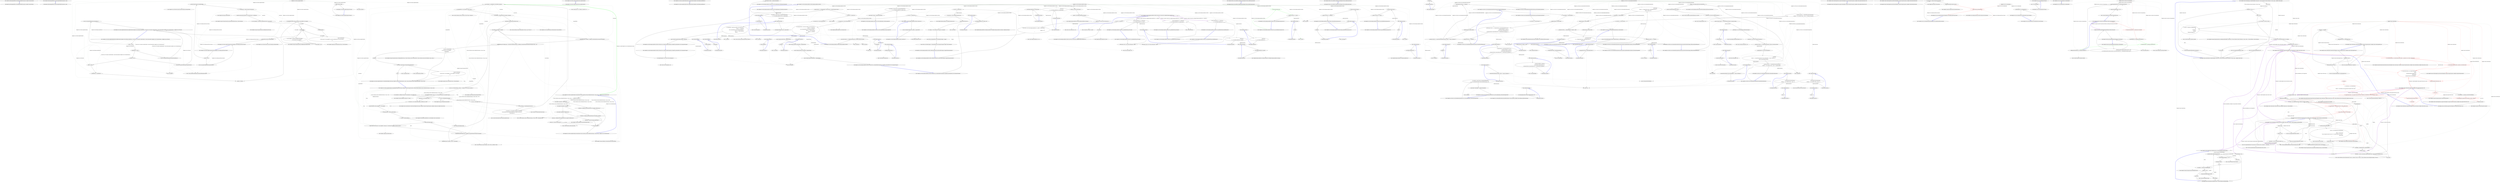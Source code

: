 digraph  {
n0 [cluster="HangFire.IJobStateAppliedFilter.OnStateApplied(IRedisTransaction, HangFire.States.JobState)", label="Entry HangFire.IJobStateAppliedFilter.OnStateApplied(IRedisTransaction, HangFire.States.JobState)", span="8-8"];
n1 [cluster="HangFire.IJobStateAppliedFilter.OnStateApplied(IRedisTransaction, HangFire.States.JobState)", label="Exit HangFire.IJobStateAppliedFilter.OnStateApplied(IRedisTransaction, HangFire.States.JobState)", span="8-8"];
n2 [cluster="HangFire.IJobStateAppliedFilter.OnStateUnapplied(IRedisTransaction, string)", label="Entry HangFire.IJobStateAppliedFilter.OnStateUnapplied(IRedisTransaction, string)", span="9-9"];
n3 [cluster="HangFire.IJobStateAppliedFilter.OnStateUnapplied(IRedisTransaction, string)", label="Exit HangFire.IJobStateAppliedFilter.OnStateUnapplied(IRedisTransaction, string)", span="9-9"];
m0_15 [cluster="System.ArgumentNullException.ArgumentNullException(string)", file="BackgroundJobServer.cs", label="Entry System.ArgumentNullException.ArgumentNullException(string)", span="0-0"];
m0_34 [cluster="Hangfire.Storage.IStorageConnection.AcquireDistributedLock(string, System.TimeSpan)", file="BackgroundJobServer.cs", label="Entry Hangfire.Storage.IStorageConnection.AcquireDistributedLock(string, System.TimeSpan)", span="28-28"];
m0_74 [cluster="Hangfire.Storage.InvocationData.Deserialize()", file="BackgroundJobServer.cs", label="Entry Hangfire.Storage.InvocationData.Deserialize()", span="45-45"];
m0_89 [cluster="System.Collections.Generic.Dictionary<TKey, TValue>.Add(TKey, TValue)", file="BackgroundJobServer.cs", label="Entry System.Collections.Generic.Dictionary<TKey, TValue>.Add(TKey, TValue)", span="0-0"];
m0_33 [cluster="Hangfire.JobStorage.GetConnection()", file="BackgroundJobServer.cs", label="Entry Hangfire.JobStorage.GetConnection()", span="56-56"];
m0_106 [cluster="System.DateTime.AddSeconds(double)", file="BackgroundJobServer.cs", label="Entry System.DateTime.AddSeconds(double)", span="0-0"];
m0_40 [cluster="Hangfire.Server.RecurringJobScheduler.ToString()", file="BackgroundJobServer.cs", label="Entry Hangfire.Server.RecurringJobScheduler.ToString()", span="150-150"];
m0_41 [cluster="Hangfire.Server.RecurringJobScheduler.ToString()", file="BackgroundJobServer.cs", label="return GetType().Name;", span="152-152"];
m0_42 [cluster="Hangfire.Server.RecurringJobScheduler.ToString()", file="BackgroundJobServer.cs", label="Exit Hangfire.Server.RecurringJobScheduler.ToString()", span="150-150"];
m0_83 [cluster="Hangfire.States.EnqueuedState.EnqueuedState()", file="BackgroundJobServer.cs", label="Entry Hangfire.States.EnqueuedState.EnqueuedState()", span="87-87"];
m0_90 [cluster="Hangfire.Storage.IStorageConnection.SetRangeInHash(string, System.Collections.Generic.IEnumerable<System.Collections.Generic.KeyValuePair<string, string>>)", file="BackgroundJobServer.cs", label="Entry Hangfire.Storage.IStorageConnection.SetRangeInHash(string, System.Collections.Generic.IEnumerable<System.Collections.Generic.KeyValuePair<string, string>>)", span="61-61"];
m0_43 [cluster="object.GetType()", file="BackgroundJobServer.cs", label="Entry object.GetType()", span="0-0"];
m0_92 [cluster="string.Equals(string)", file="BackgroundJobServer.cs", label="Entry string.Equals(string)", span="0-0"];
m0_0 [cluster="Hangfire.Server.RecurringJobScheduler.RecurringJobScheduler()", file="BackgroundJobServer.cs", label="Entry Hangfire.Server.RecurringJobScheduler.RecurringJobScheduler()", span="78-78"];
m0_1 [cluster="Hangfire.Server.RecurringJobScheduler.RecurringJobScheduler()", file="BackgroundJobServer.cs", label="Exit Hangfire.Server.RecurringJobScheduler.RecurringJobScheduler()", span="78-78"];
m0_38 [cluster="Hangfire.Logging.ILog.WarnException(string, System.Exception)", file="BackgroundJobServer.cs", label="Entry Hangfire.Logging.ILog.WarnException(string, System.Exception)", span="280-280"];
m0_77 [cluster="System.TimeZoneInfo.FindSystemTimeZoneById(string)", file="BackgroundJobServer.cs", label="Entry System.TimeZoneInfo.FindSystemTimeZoneById(string)", span="0-0"];
m0_82 [cluster="System.Collections.Generic.IEnumerable<TSource>.Any<TSource>()", file="BackgroundJobServer.cs", label="Entry System.Collections.Generic.IEnumerable<TSource>.Any<TSource>()", span="0-0"];
m0_85 [cluster="Hangfire.Client.CreateContext.CreateContext(Hangfire.JobStorage, Hangfire.Storage.IStorageConnection, Hangfire.Common.Job, Hangfire.States.IState)", file="BackgroundJobServer.cs", label="Entry Hangfire.Client.CreateContext.CreateContext(Hangfire.JobStorage, Hangfire.Storage.IStorageConnection, Hangfire.Common.Job, Hangfire.States.IState)", span="37-37"];
m0_16 [cluster="Unk.nameof", file="BackgroundJobServer.cs", label="Entry Unk.nameof", span=""];
m0_32 [cluster="Hangfire.Server.IThrottler.Throttle(System.Threading.CancellationToken)", file="BackgroundJobServer.cs", label="Entry Hangfire.Server.IThrottler.Throttle(System.Threading.CancellationToken)", span="22-22"];
m0_2 [cluster="Hangfire.Server.RecurringJobScheduler.RecurringJobScheduler(Hangfire.Client.IBackgroundJobFactory)", file="BackgroundJobServer.cs", label="Entry Hangfire.Server.RecurringJobScheduler.RecurringJobScheduler(Hangfire.Client.IBackgroundJobFactory)", span="90-90"];
m0_3 [cluster="Hangfire.Server.RecurringJobScheduler.RecurringJobScheduler(Hangfire.Client.IBackgroundJobFactory)", file="BackgroundJobServer.cs", label="Exit Hangfire.Server.RecurringJobScheduler.RecurringJobScheduler(Hangfire.Client.IBackgroundJobFactory)", span="90-90"];
m0_79 [cluster="System.Collections.Generic.Dictionary<TKey, TValue>.Dictionary()", file="BackgroundJobServer.cs", label="Entry System.Collections.Generic.Dictionary<TKey, TValue>.Dictionary()", span="0-0"];
m0_88 [cluster="Hangfire.Common.JobHelper.SerializeDateTime(System.DateTime)", file="BackgroundJobServer.cs", label="Entry Hangfire.Common.JobHelper.SerializeDateTime(System.DateTime)", span="68-68"];
m0_81 [cluster="Hangfire.Server.IScheduleInstant.GetNextInstants(System.DateTime)", file="BackgroundJobServer.cs", label="Entry Hangfire.Server.IScheduleInstant.GetNextInstants(System.DateTime)", span="25-25"];
m0_73 [cluster="Hangfire.Common.JobHelper.FromJson<T>(string)", file="BackgroundJobServer.cs", label="Entry Hangfire.Common.JobHelper.FromJson<T>(string)", span="39-39"];
m0_37 [cluster="Hangfire.Server.RecurringJobScheduler.TryScheduleJob(Hangfire.JobStorage, Hangfire.Storage.IStorageConnection, string, System.Collections.Generic.IReadOnlyDictionary<string, string>)", file="BackgroundJobServer.cs", label="Entry Hangfire.Server.RecurringJobScheduler.TryScheduleJob(Hangfire.JobStorage, Hangfire.Storage.IStorageConnection, string, System.Collections.Generic.IReadOnlyDictionary<string, string>)", span="155-155"];
m0_44 [cluster="Hangfire.Server.RecurringJobScheduler.TryScheduleJob(Hangfire.JobStorage, Hangfire.Storage.IStorageConnection, string, System.Collections.Generic.IReadOnlyDictionary<string, string>)", file="BackgroundJobServer.cs", label="var serializedJob = JobHelper.FromJson<InvocationData>(recurringJob[''Job''])", span="161-161"];
m0_46 [cluster="Hangfire.Server.RecurringJobScheduler.TryScheduleJob(Hangfire.JobStorage, Hangfire.Storage.IStorageConnection, string, System.Collections.Generic.IReadOnlyDictionary<string, string>)", file="BackgroundJobServer.cs", label="var cron = recurringJob[''Cron'']", span="163-163"];
m0_48 [cluster="Hangfire.Server.RecurringJobScheduler.TryScheduleJob(Hangfire.JobStorage, Hangfire.Storage.IStorageConnection, string, System.Collections.Generic.IReadOnlyDictionary<string, string>)", file="BackgroundJobServer.cs", label="var timeZone = recurringJob.ContainsKey(''TimeZoneId'')\r\n                    ? TimeZoneInfo.FindSystemTimeZoneById(recurringJob[''TimeZoneId''])\r\n                    : TimeZoneInfo.Utc", span="168-170"];
m0_51 [cluster="Hangfire.Server.RecurringJobScheduler.TryScheduleJob(Hangfire.JobStorage, Hangfire.Storage.IStorageConnection, string, System.Collections.Generic.IReadOnlyDictionary<string, string>)", file="BackgroundJobServer.cs", label="var lastInstant = GetLastInstant(recurringJob, nowInstant)", span="175-175"];
m0_54 [cluster="Hangfire.Server.RecurringJobScheduler.TryScheduleJob(Hangfire.JobStorage, Hangfire.Storage.IStorageConnection, string, System.Collections.Generic.IReadOnlyDictionary<string, string>)", file="BackgroundJobServer.cs", label="recurringJob.ContainsKey(''Queue'') && !String.IsNullOrEmpty(recurringJob[''Queue''])", span="180-180"];
m0_55 [cluster="Hangfire.Server.RecurringJobScheduler.TryScheduleJob(Hangfire.JobStorage, Hangfire.Storage.IStorageConnection, string, System.Collections.Generic.IReadOnlyDictionary<string, string>)", file="BackgroundJobServer.cs", label="state.Queue = recurringJob[''Queue'']", span="182-182"];
m0_56 [cluster="Hangfire.Server.RecurringJobScheduler.TryScheduleJob(Hangfire.JobStorage, Hangfire.Storage.IStorageConnection, string, System.Collections.Generic.IReadOnlyDictionary<string, string>)", file="BackgroundJobServer.cs", label="var context = new CreateContext(storage, connection, job, state)", span="185-185"];
m0_57 [cluster="Hangfire.Server.RecurringJobScheduler.TryScheduleJob(Hangfire.JobStorage, Hangfire.Storage.IStorageConnection, string, System.Collections.Generic.IReadOnlyDictionary<string, string>)", file="BackgroundJobServer.cs", label="context.Parameters[''RecurringJobId''] = recurringJobId", span="186-186"];
m0_61 [cluster="Hangfire.Server.RecurringJobScheduler.TryScheduleJob(Hangfire.JobStorage, Hangfire.Storage.IStorageConnection, string, System.Collections.Generic.IReadOnlyDictionary<string, string>)", file="BackgroundJobServer.cs", label="Logger.Debug($''Recurring job '{recurringJobId}' execution at '{nowInstant.NowInstant}' has been canceled.'')", span="193-193"];
m0_64 [cluster="Hangfire.Server.RecurringJobScheduler.TryScheduleJob(Hangfire.JobStorage, Hangfire.Storage.IStorageConnection, string, System.Collections.Generic.IReadOnlyDictionary<string, string>)", file="BackgroundJobServer.cs", label="!recurringJob.ContainsKey(''CreatedAt'')", span="201-201"];
m0_67 [cluster="Hangfire.Server.RecurringJobScheduler.TryScheduleJob(Hangfire.JobStorage, Hangfire.Storage.IStorageConnection, string, System.Collections.Generic.IReadOnlyDictionary<string, string>)", file="BackgroundJobServer.cs", label="connection.SetRangeInHash(\r\n                    $''recurring-job:{recurringJobId}'',\r\n                    changedFields)", span="208-210"];
m0_71 [cluster="Hangfire.Server.RecurringJobScheduler.TryScheduleJob(Hangfire.JobStorage, Hangfire.Storage.IStorageConnection, string, System.Collections.Generic.IReadOnlyDictionary<string, string>)", file="BackgroundJobServer.cs", label="Logger.ErrorException(\r\n                    $''Recurring job '{recurringJobId}' was not triggered: {ex.Message}.'',\r\n                    ex)", span="222-224"];
m0_45 [cluster="Hangfire.Server.RecurringJobScheduler.TryScheduleJob(Hangfire.JobStorage, Hangfire.Storage.IStorageConnection, string, System.Collections.Generic.IReadOnlyDictionary<string, string>)", file="BackgroundJobServer.cs", label="var job = serializedJob.Deserialize()", span="162-162"];
m0_47 [cluster="Hangfire.Server.RecurringJobScheduler.TryScheduleJob(Hangfire.JobStorage, Hangfire.Storage.IStorageConnection, string, System.Collections.Generic.IReadOnlyDictionary<string, string>)", file="BackgroundJobServer.cs", label="var cronSchedule = CrontabSchedule.Parse(cron)", span="164-164"];
m0_49 [cluster="Hangfire.Server.RecurringJobScheduler.TryScheduleJob(Hangfire.JobStorage, Hangfire.Storage.IStorageConnection, string, System.Collections.Generic.IReadOnlyDictionary<string, string>)", file="BackgroundJobServer.cs", label="var nowInstant = _instantFactory(cronSchedule, timeZone)", span="172-172"];
m0_50 [cluster="Hangfire.Server.RecurringJobScheduler.TryScheduleJob(Hangfire.JobStorage, Hangfire.Storage.IStorageConnection, string, System.Collections.Generic.IReadOnlyDictionary<string, string>)", file="BackgroundJobServer.cs", label="var changedFields = new Dictionary<string, string>()", span="173-173"];
m0_52 [cluster="Hangfire.Server.RecurringJobScheduler.TryScheduleJob(Hangfire.JobStorage, Hangfire.Storage.IStorageConnection, string, System.Collections.Generic.IReadOnlyDictionary<string, string>)", file="BackgroundJobServer.cs", label="nowInstant.GetNextInstants(lastInstant).Any()", span="177-177"];
m0_62 [cluster="Hangfire.Server.RecurringJobScheduler.TryScheduleJob(Hangfire.JobStorage, Hangfire.Storage.IStorageConnection, string, System.Collections.Generic.IReadOnlyDictionary<string, string>)", file="BackgroundJobServer.cs", label="changedFields.Add(''LastExecution'', JobHelper.SerializeDateTime(nowInstant.NowInstant))", span="196-196"];
m0_65 [cluster="Hangfire.Server.RecurringJobScheduler.TryScheduleJob(Hangfire.JobStorage, Hangfire.Storage.IStorageConnection, string, System.Collections.Generic.IReadOnlyDictionary<string, string>)", file="BackgroundJobServer.cs", label="changedFields.Add(''CreatedAt'', JobHelper.SerializeDateTime(nowInstant.NowInstant))", span="203-203"];
m0_66 [cluster="Hangfire.Server.RecurringJobScheduler.TryScheduleJob(Hangfire.JobStorage, Hangfire.Storage.IStorageConnection, string, System.Collections.Generic.IReadOnlyDictionary<string, string>)", file="BackgroundJobServer.cs", label="changedFields.Add(''NextExecution'', nowInstant.NextInstant.HasValue ? JobHelper.SerializeDateTime(nowInstant.NextInstant.Value) : null)", span="206-206"];
m0_63 [cluster="Hangfire.Server.RecurringJobScheduler.TryScheduleJob(Hangfire.JobStorage, Hangfire.Storage.IStorageConnection, string, System.Collections.Generic.IReadOnlyDictionary<string, string>)", file="BackgroundJobServer.cs", label="changedFields.Add(''LastJobId'', jobId ?? String.Empty)", span="197-197"];
m0_53 [cluster="Hangfire.Server.RecurringJobScheduler.TryScheduleJob(Hangfire.JobStorage, Hangfire.Storage.IStorageConnection, string, System.Collections.Generic.IReadOnlyDictionary<string, string>)", file="BackgroundJobServer.cs", label="var state = new EnqueuedState { Reason = ''Triggered by recurring job scheduler'' }", span="179-179"];
m0_58 [cluster="Hangfire.Server.RecurringJobScheduler.TryScheduleJob(Hangfire.JobStorage, Hangfire.Storage.IStorageConnection, string, System.Collections.Generic.IReadOnlyDictionary<string, string>)", file="BackgroundJobServer.cs", label="var backgroundJob = _factory.Create(context)", span="188-188"];
m0_59 [cluster="Hangfire.Server.RecurringJobScheduler.TryScheduleJob(Hangfire.JobStorage, Hangfire.Storage.IStorageConnection, string, System.Collections.Generic.IReadOnlyDictionary<string, string>)", file="BackgroundJobServer.cs", label="var jobId = backgroundJob?.Id", span="189-189"];
m0_60 [cluster="Hangfire.Server.RecurringJobScheduler.TryScheduleJob(Hangfire.JobStorage, Hangfire.Storage.IStorageConnection, string, System.Collections.Generic.IReadOnlyDictionary<string, string>)", file="BackgroundJobServer.cs", label="String.IsNullOrEmpty(jobId)", span="191-191"];
m0_68 [cluster="Hangfire.Server.RecurringJobScheduler.TryScheduleJob(Hangfire.JobStorage, Hangfire.Storage.IStorageConnection, string, System.Collections.Generic.IReadOnlyDictionary<string, string>)", file="BackgroundJobServer.cs", label=Exception, span="216-216"];
m0_69 [cluster="Hangfire.Server.RecurringJobScheduler.TryScheduleJob(Hangfire.JobStorage, Hangfire.Storage.IStorageConnection, string, System.Collections.Generic.IReadOnlyDictionary<string, string>)", file="BackgroundJobServer.cs", label="!ex.GetType().Name.Equals(''TimeZoneNotFoundException'')", span="219-219"];
m0_70 [cluster="Hangfire.Server.RecurringJobScheduler.TryScheduleJob(Hangfire.JobStorage, Hangfire.Storage.IStorageConnection, string, System.Collections.Generic.IReadOnlyDictionary<string, string>)", file="BackgroundJobServer.cs", label="throw;", span="219-219"];
m0_72 [cluster="Hangfire.Server.RecurringJobScheduler.TryScheduleJob(Hangfire.JobStorage, Hangfire.Storage.IStorageConnection, string, System.Collections.Generic.IReadOnlyDictionary<string, string>)", file="BackgroundJobServer.cs", label="Exit Hangfire.Server.RecurringJobScheduler.TryScheduleJob(Hangfire.JobStorage, Hangfire.Storage.IStorageConnection, string, System.Collections.Generic.IReadOnlyDictionary<string, string>)", span="155-155"];
m0_84 [cluster="string.IsNullOrEmpty(string)", file="BackgroundJobServer.cs", label="Entry string.IsNullOrEmpty(string)", span="0-0"];
m0_4 [cluster="Hangfire.Server.RecurringJobScheduler.RecurringJobScheduler(Hangfire.Client.IBackgroundJobFactory, System.Func<NCrontab.CrontabSchedule, System.TimeZoneInfo, Hangfire.Server.IScheduleInstant>, Hangfire.Server.IThrottler)", file="BackgroundJobServer.cs", label="Entry Hangfire.Server.RecurringJobScheduler.RecurringJobScheduler(Hangfire.Client.IBackgroundJobFactory, System.Func<NCrontab.CrontabSchedule, System.TimeZoneInfo, Hangfire.Server.IScheduleInstant>, Hangfire.Server.IThrottler)", span="95-95"];
m0_5 [cluster="Hangfire.Server.RecurringJobScheduler.RecurringJobScheduler(Hangfire.Client.IBackgroundJobFactory, System.Func<NCrontab.CrontabSchedule, System.TimeZoneInfo, Hangfire.Server.IScheduleInstant>, Hangfire.Server.IThrottler)", file="BackgroundJobServer.cs", label="factory == null", span="100-100"];
m0_6 [cluster="Hangfire.Server.RecurringJobScheduler.RecurringJobScheduler(Hangfire.Client.IBackgroundJobFactory, System.Func<NCrontab.CrontabSchedule, System.TimeZoneInfo, Hangfire.Server.IScheduleInstant>, Hangfire.Server.IThrottler)", file="BackgroundJobServer.cs", label="throw new ArgumentNullException(nameof(factory));", span="100-100"];
m0_7 [cluster="Hangfire.Server.RecurringJobScheduler.RecurringJobScheduler(Hangfire.Client.IBackgroundJobFactory, System.Func<NCrontab.CrontabSchedule, System.TimeZoneInfo, Hangfire.Server.IScheduleInstant>, Hangfire.Server.IThrottler)", file="BackgroundJobServer.cs", label="instantFactory == null", span="101-101"];
m0_8 [cluster="Hangfire.Server.RecurringJobScheduler.RecurringJobScheduler(Hangfire.Client.IBackgroundJobFactory, System.Func<NCrontab.CrontabSchedule, System.TimeZoneInfo, Hangfire.Server.IScheduleInstant>, Hangfire.Server.IThrottler)", file="BackgroundJobServer.cs", label="throw new ArgumentNullException(nameof(instantFactory));", span="101-101"];
m0_9 [cluster="Hangfire.Server.RecurringJobScheduler.RecurringJobScheduler(Hangfire.Client.IBackgroundJobFactory, System.Func<NCrontab.CrontabSchedule, System.TimeZoneInfo, Hangfire.Server.IScheduleInstant>, Hangfire.Server.IThrottler)", file="BackgroundJobServer.cs", label="throttler == null", span="102-102"];
m0_10 [cluster="Hangfire.Server.RecurringJobScheduler.RecurringJobScheduler(Hangfire.Client.IBackgroundJobFactory, System.Func<NCrontab.CrontabSchedule, System.TimeZoneInfo, Hangfire.Server.IScheduleInstant>, Hangfire.Server.IThrottler)", file="BackgroundJobServer.cs", label="throw new ArgumentNullException(nameof(throttler));", span="102-102"];
m0_11 [cluster="Hangfire.Server.RecurringJobScheduler.RecurringJobScheduler(Hangfire.Client.IBackgroundJobFactory, System.Func<NCrontab.CrontabSchedule, System.TimeZoneInfo, Hangfire.Server.IScheduleInstant>, Hangfire.Server.IThrottler)", file="BackgroundJobServer.cs", label="_factory = factory", span="104-104"];
m0_12 [cluster="Hangfire.Server.RecurringJobScheduler.RecurringJobScheduler(Hangfire.Client.IBackgroundJobFactory, System.Func<NCrontab.CrontabSchedule, System.TimeZoneInfo, Hangfire.Server.IScheduleInstant>, Hangfire.Server.IThrottler)", file="BackgroundJobServer.cs", label="_instantFactory = instantFactory", span="105-105"];
m0_13 [cluster="Hangfire.Server.RecurringJobScheduler.RecurringJobScheduler(Hangfire.Client.IBackgroundJobFactory, System.Func<NCrontab.CrontabSchedule, System.TimeZoneInfo, Hangfire.Server.IScheduleInstant>, Hangfire.Server.IThrottler)", file="BackgroundJobServer.cs", label="_throttler = throttler", span="106-106"];
m0_14 [cluster="Hangfire.Server.RecurringJobScheduler.RecurringJobScheduler(Hangfire.Client.IBackgroundJobFactory, System.Func<NCrontab.CrontabSchedule, System.TimeZoneInfo, Hangfire.Server.IScheduleInstant>, Hangfire.Server.IThrottler)", file="BackgroundJobServer.cs", label="Exit Hangfire.Server.RecurringJobScheduler.RecurringJobScheduler(Hangfire.Client.IBackgroundJobFactory, System.Func<NCrontab.CrontabSchedule, System.TimeZoneInfo, Hangfire.Server.IScheduleInstant>, Hangfire.Server.IThrottler)", span="95-95"];
m0_105 [cluster="Hangfire.Common.JobHelper.DeserializeDateTime(string)", file="BackgroundJobServer.cs", label="Entry Hangfire.Common.JobHelper.DeserializeDateTime(string)", span="73-73"];
m0_17 [cluster="Hangfire.Server.RecurringJobScheduler.Execute(Hangfire.Server.BackgroundProcessContext)", file="BackgroundJobServer.cs", label="Entry Hangfire.Server.RecurringJobScheduler.Execute(Hangfire.Server.BackgroundProcessContext)", span="110-110"];
m0_18 [cluster="Hangfire.Server.RecurringJobScheduler.Execute(Hangfire.Server.BackgroundProcessContext)", file="BackgroundJobServer.cs", label="context == null", span="112-112"];
m0_19 [cluster="Hangfire.Server.RecurringJobScheduler.Execute(Hangfire.Server.BackgroundProcessContext)", file="BackgroundJobServer.cs", label="throw new ArgumentNullException(nameof(context));", span="112-112"];
m0_20 [cluster="Hangfire.Server.RecurringJobScheduler.Execute(Hangfire.Server.BackgroundProcessContext)", file="BackgroundJobServer.cs", label="_throttler.Throttle(context.CancellationToken)", span="114-114"];
m0_21 [cluster="Hangfire.Server.RecurringJobScheduler.Execute(Hangfire.Server.BackgroundProcessContext)", file="BackgroundJobServer.cs", label="var connection = context.Storage.GetConnection()", span="116-116"];
m0_27 [cluster="Hangfire.Server.RecurringJobScheduler.Execute(Hangfire.Server.BackgroundProcessContext)", file="BackgroundJobServer.cs", label="TryScheduleJob(context.Storage, connection, recurringJobId, recurringJob)", span="133-133"];
m0_30 [cluster="Hangfire.Server.RecurringJobScheduler.Execute(Hangfire.Server.BackgroundProcessContext)", file="BackgroundJobServer.cs", label="_throttler.Delay(context.CancellationToken)", span="146-146"];
m0_22 [cluster="Hangfire.Server.RecurringJobScheduler.Execute(Hangfire.Server.BackgroundProcessContext)", file="BackgroundJobServer.cs", label="connection.AcquireDistributedLock(''recurring-jobs:lock'', LockTimeout)", span="117-117"];
m0_23 [cluster="Hangfire.Server.RecurringJobScheduler.Execute(Hangfire.Server.BackgroundProcessContext)", file="BackgroundJobServer.cs", label="var recurringJobIds = connection.GetAllItemsFromSet(''recurring-jobs'')", span="119-119"];
m0_25 [cluster="Hangfire.Server.RecurringJobScheduler.Execute(Hangfire.Server.BackgroundProcessContext)", file="BackgroundJobServer.cs", label="var recurringJob = connection.GetAllEntriesFromHash(\r\n                        $''recurring-job:{recurringJobId}'')", span="123-124"];
m0_24 [cluster="Hangfire.Server.RecurringJobScheduler.Execute(Hangfire.Server.BackgroundProcessContext)", file="BackgroundJobServer.cs", label=recurringJobIds, span="121-121"];
m0_29 [cluster="Hangfire.Server.RecurringJobScheduler.Execute(Hangfire.Server.BackgroundProcessContext)", file="BackgroundJobServer.cs", label="Logger.WarnException(\r\n                            $''Recurring job '{recurringJobId}' can not be scheduled due to job load exception.'',\r\n                            ex)", span="137-139"];
m0_26 [cluster="Hangfire.Server.RecurringJobScheduler.Execute(Hangfire.Server.BackgroundProcessContext)", file="BackgroundJobServer.cs", label="recurringJob == null", span="126-126"];
m0_28 [cluster="Hangfire.Server.RecurringJobScheduler.Execute(Hangfire.Server.BackgroundProcessContext)", file="BackgroundJobServer.cs", label=JobLoadException, span="135-135"];
m0_31 [cluster="Hangfire.Server.RecurringJobScheduler.Execute(Hangfire.Server.BackgroundProcessContext)", file="BackgroundJobServer.cs", label="Exit Hangfire.Server.RecurringJobScheduler.Execute(Hangfire.Server.BackgroundProcessContext)", span="110-110"];
m0_39 [cluster="Hangfire.Server.IThrottler.Delay(System.Threading.CancellationToken)", file="BackgroundJobServer.cs", label="Entry Hangfire.Server.IThrottler.Delay(System.Threading.CancellationToken)", span="23-23"];
m0_91 [cluster="System.Exception.GetType()", file="BackgroundJobServer.cs", label="Entry System.Exception.GetType()", span="0-0"];
m0_87 [cluster="Hangfire.Logging.ILog.Debug(string)", file="BackgroundJobServer.cs", label="Entry Hangfire.Logging.ILog.Debug(string)", span="116-116"];
m0_35 [cluster="Hangfire.Storage.IStorageConnection.GetAllItemsFromSet(string)", file="BackgroundJobServer.cs", label="Entry Hangfire.Storage.IStorageConnection.GetAllItemsFromSet(string)", span="55-55"];
m0_36 [cluster="Hangfire.Storage.IStorageConnection.GetAllEntriesFromHash(string)", file="BackgroundJobServer.cs", label="Entry Hangfire.Storage.IStorageConnection.GetAllEntriesFromHash(string)", span="64-64"];
m0_93 [cluster="Hangfire.Logging.ILog.ErrorException(string, System.Exception)", file="BackgroundJobServer.cs", label="Entry Hangfire.Logging.ILog.ErrorException(string, System.Exception)", span="161-161"];
m0_76 [cluster="System.Collections.Generic.IReadOnlyDictionary<TKey, TValue>.ContainsKey(TKey)", file="BackgroundJobServer.cs", label="Entry System.Collections.Generic.IReadOnlyDictionary<TKey, TValue>.ContainsKey(TKey)", span="0-0"];
m0_75 [cluster="NCrontab.CrontabSchedule.Parse(string)", file="BackgroundJobServer.cs", label="Entry NCrontab.CrontabSchedule.Parse(string)", span="93-93"];
m0_78 [cluster="System.Func<T1, T2, TResult>.Invoke(T1, T2)", file="BackgroundJobServer.cs", label="Entry System.Func<T1, T2, TResult>.Invoke(T1, T2)", span="0-0"];
m0_80 [cluster="Hangfire.Server.RecurringJobScheduler.GetLastInstant(System.Collections.Generic.IReadOnlyDictionary<string, string>, Hangfire.Server.IScheduleInstant)", file="BackgroundJobServer.cs", label="Entry Hangfire.Server.RecurringJobScheduler.GetLastInstant(System.Collections.Generic.IReadOnlyDictionary<string, string>, Hangfire.Server.IScheduleInstant)", span="229-229"];
m0_94 [cluster="Hangfire.Server.RecurringJobScheduler.GetLastInstant(System.Collections.Generic.IReadOnlyDictionary<string, string>, Hangfire.Server.IScheduleInstant)", file="BackgroundJobServer.cs", label="DateTime lastInstant", span="231-231"];
m0_95 [cluster="Hangfire.Server.RecurringJobScheduler.GetLastInstant(System.Collections.Generic.IReadOnlyDictionary<string, string>, Hangfire.Server.IScheduleInstant)", file="BackgroundJobServer.cs", label="recurringJob.ContainsKey(''LastExecution'')", span="233-233"];
m0_96 [cluster="Hangfire.Server.RecurringJobScheduler.GetLastInstant(System.Collections.Generic.IReadOnlyDictionary<string, string>, Hangfire.Server.IScheduleInstant)", file="BackgroundJobServer.cs", label="lastInstant = JobHelper.DeserializeDateTime(recurringJob[''LastExecution''])", span="235-235"];
m0_97 [cluster="Hangfire.Server.RecurringJobScheduler.GetLastInstant(System.Collections.Generic.IReadOnlyDictionary<string, string>, Hangfire.Server.IScheduleInstant)", file="BackgroundJobServer.cs", label="recurringJob.ContainsKey(''CreatedAt'')", span="237-237"];
m0_98 [cluster="Hangfire.Server.RecurringJobScheduler.GetLastInstant(System.Collections.Generic.IReadOnlyDictionary<string, string>, Hangfire.Server.IScheduleInstant)", file="BackgroundJobServer.cs", label="lastInstant = JobHelper.DeserializeDateTime(recurringJob[''CreatedAt''])", span="239-239"];
m0_99 [cluster="Hangfire.Server.RecurringJobScheduler.GetLastInstant(System.Collections.Generic.IReadOnlyDictionary<string, string>, Hangfire.Server.IScheduleInstant)", file="BackgroundJobServer.cs", label="recurringJob.ContainsKey(''NextExecution'')", span="241-241"];
m0_100 [cluster="Hangfire.Server.RecurringJobScheduler.GetLastInstant(System.Collections.Generic.IReadOnlyDictionary<string, string>, Hangfire.Server.IScheduleInstant)", file="BackgroundJobServer.cs", label="lastInstant = JobHelper.DeserializeDateTime(recurringJob[''NextExecution''])", span="243-243"];
m0_102 [cluster="Hangfire.Server.RecurringJobScheduler.GetLastInstant(System.Collections.Generic.IReadOnlyDictionary<string, string>, Hangfire.Server.IScheduleInstant)", file="BackgroundJobServer.cs", label="lastInstant = instant.NowInstant.AddSeconds(-1)", span="248-248"];
m0_101 [cluster="Hangfire.Server.RecurringJobScheduler.GetLastInstant(System.Collections.Generic.IReadOnlyDictionary<string, string>, Hangfire.Server.IScheduleInstant)", file="BackgroundJobServer.cs", label="lastInstant = lastInstant.AddSeconds(-1)", span="244-244"];
m0_103 [cluster="Hangfire.Server.RecurringJobScheduler.GetLastInstant(System.Collections.Generic.IReadOnlyDictionary<string, string>, Hangfire.Server.IScheduleInstant)", file="BackgroundJobServer.cs", label="return lastInstant;", span="251-251"];
m0_104 [cluster="Hangfire.Server.RecurringJobScheduler.GetLastInstant(System.Collections.Generic.IReadOnlyDictionary<string, string>, Hangfire.Server.IScheduleInstant)", file="BackgroundJobServer.cs", label="Exit Hangfire.Server.RecurringJobScheduler.GetLastInstant(System.Collections.Generic.IReadOnlyDictionary<string, string>, Hangfire.Server.IScheduleInstant)", span="229-229"];
m0_86 [cluster="Hangfire.Client.IBackgroundJobFactory.Create(Hangfire.Client.CreateContext)", file="BackgroundJobServer.cs", label="Entry Hangfire.Client.IBackgroundJobFactory.Create(Hangfire.Client.CreateContext)", span="31-31"];
m0_107 [file="BackgroundJobServer.cs", label="Hangfire.Server.RecurringJobScheduler", span=""];
m1_0 [cluster="Hangfire.Core.Tests.BackgroundJobServerFacts.BackgroundJobServerFacts()", file="BackgroundJobServerFacts.cs", label="Entry Hangfire.Core.Tests.BackgroundJobServerFacts.BackgroundJobServerFacts()", span="15-15"];
m1_1 [cluster="Hangfire.Core.Tests.BackgroundJobServerFacts.BackgroundJobServerFacts()", file="BackgroundJobServerFacts.cs", label="_storage = new Mock<JobStorage>()", span="17-17"];
m1_2 [cluster="Hangfire.Core.Tests.BackgroundJobServerFacts.BackgroundJobServerFacts()", file="BackgroundJobServerFacts.cs", label="_options = new BackgroundJobServerOptions()", span="18-18"];
m1_3 [cluster="Hangfire.Core.Tests.BackgroundJobServerFacts.BackgroundJobServerFacts()", file="BackgroundJobServerFacts.cs", label="_supervisor = new Mock<IServerSupervisor>()", span="20-20"];
m1_4 [cluster="Hangfire.Core.Tests.BackgroundJobServerFacts.BackgroundJobServerFacts()", file="BackgroundJobServerFacts.cs", label="_serverMock = new Mock<BackgroundJobServer>(_options, _storage.Object)\r\n            {\r\n                CallBase = true\r\n            }", span="21-24"];
m1_5 [cluster="Hangfire.Core.Tests.BackgroundJobServerFacts.BackgroundJobServerFacts()", file="BackgroundJobServerFacts.cs", label="_serverMock.Setup(x => x.GetBootstrapSupervisor()).Returns(_supervisor.Object)", span="25-25"];
m1_6 [cluster="Hangfire.Core.Tests.BackgroundJobServerFacts.BackgroundJobServerFacts()", file="BackgroundJobServerFacts.cs", label="Exit Hangfire.Core.Tests.BackgroundJobServerFacts.BackgroundJobServerFacts()", span="15-15"];
m1_27 [cluster="Hangfire.Core.Tests.BackgroundJobServerFacts.Ctor_ThrowsAnException_WhenStorageIsNull()", file="BackgroundJobServerFacts.cs", label="Entry Hangfire.Core.Tests.BackgroundJobServerFacts.Ctor_ThrowsAnException_WhenStorageIsNull()", span="38-38"];
m1_28 [cluster="Hangfire.Core.Tests.BackgroundJobServerFacts.Ctor_ThrowsAnException_WhenStorageIsNull()", file="BackgroundJobServerFacts.cs", label="var exception = Assert.Throws<ArgumentNullException>(\r\n                () => new BackgroundJobServer(_options, null))", span="40-41"];
m1_29 [cluster="Hangfire.Core.Tests.BackgroundJobServerFacts.Ctor_ThrowsAnException_WhenStorageIsNull()", file="BackgroundJobServerFacts.cs", label="Assert.Equal(''storage'', exception.ParamName)", span="43-43"];
m1_30 [cluster="Hangfire.Core.Tests.BackgroundJobServerFacts.Ctor_ThrowsAnException_WhenStorageIsNull()", file="BackgroundJobServerFacts.cs", label="Exit Hangfire.Core.Tests.BackgroundJobServerFacts.Ctor_ThrowsAnException_WhenStorageIsNull()", span="38-38"];
m1_57 [cluster="Hangfire.Core.Tests.BackgroundJobServerFacts.Ctor_HasDefaultValues_ForAllParameters()", file="BackgroundJobServerFacts.cs", label="Entry Hangfire.Core.Tests.BackgroundJobServerFacts.Ctor_HasDefaultValues_ForAllParameters()", span="62-62"];
m1_59 [cluster="Hangfire.Core.Tests.BackgroundJobServerFacts.Ctor_HasDefaultValues_ForAllParameters()", file="BackgroundJobServerFacts.cs", label="Assert.DoesNotThrow(() => StartServer(\r\n                () => new BackgroundJobServer()))", span="65-66"];
m1_58 [cluster="Hangfire.Core.Tests.BackgroundJobServerFacts.Ctor_HasDefaultValues_ForAllParameters()", file="BackgroundJobServerFacts.cs", label="JobStorage.Current = new Mock<JobStorage>().Object", span="64-64"];
m1_60 [cluster="Hangfire.Core.Tests.BackgroundJobServerFacts.Ctor_HasDefaultValues_ForAllParameters()", file="BackgroundJobServerFacts.cs", label="Exit Hangfire.Core.Tests.BackgroundJobServerFacts.Ctor_HasDefaultValues_ForAllParameters()", span="62-62"];
m1_47 [cluster="Hangfire.BackgroundJobServer.BackgroundJobServer(Hangfire.BackgroundJobServerOptions)", file="BackgroundJobServerFacts.cs", label="Entry Hangfire.BackgroundJobServer.BackgroundJobServer(Hangfire.BackgroundJobServerOptions)", span="60-60"];
m1_67 [cluster="Hangfire.BackgroundJobServer.BackgroundJobServer()", file="BackgroundJobServerFacts.cs", label="Entry Hangfire.BackgroundJobServer.BackgroundJobServer()", span="40-40"];
m1_104 [cluster="Hangfire.Core.Tests.BackgroundJobServerFacts.GetSupervisors_ContainsDefaultComponents_WrappedTo_AutomaticRetryServerComponentWrapper()", file="BackgroundJobServerFacts.cs", label="Entry Hangfire.Core.Tests.BackgroundJobServerFacts.GetSupervisors_ContainsDefaultComponents_WrappedTo_AutomaticRetryServerComponentWrapper()", span="112-112"];
m1_105 [cluster="Hangfire.Core.Tests.BackgroundJobServerFacts.GetSupervisors_ContainsDefaultComponents_WrappedTo_AutomaticRetryServerComponentWrapper()", file="BackgroundJobServerFacts.cs", label="var server = CreateServer()", span="115-115"];
m1_106 [cluster="Hangfire.Core.Tests.BackgroundJobServerFacts.GetSupervisors_ContainsDefaultComponents_WrappedTo_AutomaticRetryServerComponentWrapper()", file="BackgroundJobServerFacts.cs", label="var supervisors = server.GetSupervisors()", span="118-118"];
m1_107 [cluster="Hangfire.Core.Tests.BackgroundJobServerFacts.GetSupervisors_ContainsDefaultComponents_WrappedTo_AutomaticRetryServerComponentWrapper()", file="BackgroundJobServerFacts.cs", label="var componentTypes = supervisors.OfType<ServerSupervisor>()\r\n                .Select(x => x.Component)\r\n                .Cast<AutomaticRetryServerComponentWrapper>()\r\n                .Select(x => x.InnerComponent)\r\n                .Select(x => x.GetType())\r\n                .ToArray()", span="121-126"];
m1_108 [cluster="Hangfire.Core.Tests.BackgroundJobServerFacts.GetSupervisors_ContainsDefaultComponents_WrappedTo_AutomaticRetryServerComponentWrapper()", file="BackgroundJobServerFacts.cs", label="Assert.Contains(typeof(Worker), componentTypes)", span="128-128"];
m1_109 [cluster="Hangfire.Core.Tests.BackgroundJobServerFacts.GetSupervisors_ContainsDefaultComponents_WrappedTo_AutomaticRetryServerComponentWrapper()", file="BackgroundJobServerFacts.cs", label="Assert.Contains(typeof(ServerHeartbeat), componentTypes)", span="129-129"];
m1_110 [cluster="Hangfire.Core.Tests.BackgroundJobServerFacts.GetSupervisors_ContainsDefaultComponents_WrappedTo_AutomaticRetryServerComponentWrapper()", file="BackgroundJobServerFacts.cs", label="Assert.Contains(typeof(ServerWatchdog), componentTypes)", span="130-130"];
m1_111 [cluster="Hangfire.Core.Tests.BackgroundJobServerFacts.GetSupervisors_ContainsDefaultComponents_WrappedTo_AutomaticRetryServerComponentWrapper()", file="BackgroundJobServerFacts.cs", label="Assert.Contains(typeof(SchedulePoller), componentTypes)", span="131-131"];
m1_112 [cluster="Hangfire.Core.Tests.BackgroundJobServerFacts.GetSupervisors_ContainsDefaultComponents_WrappedTo_AutomaticRetryServerComponentWrapper()", file="BackgroundJobServerFacts.cs", label="Exit Hangfire.Core.Tests.BackgroundJobServerFacts.GetSupervisors_ContainsDefaultComponents_WrappedTo_AutomaticRetryServerComponentWrapper()", span="112-112"];
m1_22 [cluster="Unk.Equal", file="BackgroundJobServerFacts.cs", label="Entry Unk.Equal", span=""];
m1_35 [cluster="Hangfire.Core.Tests.BackgroundJobServerFacts.Ctor_HasDefaultValue_ForStorage()", file="BackgroundJobServerFacts.cs", label="Entry Hangfire.Core.Tests.BackgroundJobServerFacts.Ctor_HasDefaultValue_ForStorage()", span="47-47"];
m1_37 [cluster="Hangfire.Core.Tests.BackgroundJobServerFacts.Ctor_HasDefaultValue_ForStorage()", file="BackgroundJobServerFacts.cs", label="Assert.DoesNotThrow(() => StartServer(\r\n                () => new BackgroundJobServer(_options)))", span="50-51"];
m1_36 [cluster="Hangfire.Core.Tests.BackgroundJobServerFacts.Ctor_HasDefaultValue_ForStorage()", file="BackgroundJobServerFacts.cs", label="JobStorage.Current = new Mock<JobStorage>().Object", span="49-49"];
m1_38 [cluster="Hangfire.Core.Tests.BackgroundJobServerFacts.Ctor_HasDefaultValue_ForStorage()", file="BackgroundJobServerFacts.cs", label="Exit Hangfire.Core.Tests.BackgroundJobServerFacts.Ctor_HasDefaultValue_ForStorage()", span="47-47"];
m1_48 [cluster="Hangfire.Core.Tests.BackgroundJobServerFacts.Ctor_HasDefaultValue_ForOptions()", file="BackgroundJobServerFacts.cs", label="Entry Hangfire.Core.Tests.BackgroundJobServerFacts.Ctor_HasDefaultValue_ForOptions()", span="55-55"];
m1_49 [cluster="Hangfire.Core.Tests.BackgroundJobServerFacts.Ctor_HasDefaultValue_ForOptions()", file="BackgroundJobServerFacts.cs", label="Assert.DoesNotThrow(() => StartServer(\r\n                () => new BackgroundJobServer(_storage.Object)))", span="57-58"];
m1_50 [cluster="Hangfire.Core.Tests.BackgroundJobServerFacts.Ctor_HasDefaultValue_ForOptions()", file="BackgroundJobServerFacts.cs", label="Exit Hangfire.Core.Tests.BackgroundJobServerFacts.Ctor_HasDefaultValue_ForOptions()", span="55-55"];
m1_68 [cluster="Hangfire.Core.Tests.BackgroundJobServerFacts.Start_StartsTheBootstrapSupervisor()", file="BackgroundJobServerFacts.cs", label="Entry Hangfire.Core.Tests.BackgroundJobServerFacts.Start_StartsTheBootstrapSupervisor()", span="70-70"];
m1_69 [cluster="Hangfire.Core.Tests.BackgroundJobServerFacts.Start_StartsTheBootstrapSupervisor()", color=green, community=0, file="BackgroundJobServerFacts.cs", label="1: _serverMock.Object.Start()", span="72-72"];
m1_70 [cluster="Hangfire.Core.Tests.BackgroundJobServerFacts.Start_StartsTheBootstrapSupervisor()", file="BackgroundJobServerFacts.cs", label="_supervisor.Verify(x => x.Start())", span="74-74"];
m1_71 [cluster="Hangfire.Core.Tests.BackgroundJobServerFacts.Start_StartsTheBootstrapSupervisor()", file="BackgroundJobServerFacts.cs", label="Exit Hangfire.Core.Tests.BackgroundJobServerFacts.Start_StartsTheBootstrapSupervisor()", span="70-70"];
m1_81 [cluster="Unk.Stop", file="BackgroundJobServerFacts.cs", label="Entry Unk.Stop", span=""];
m1_153 [cluster="Hangfire.BackgroundJobServer.Start()", file="BackgroundJobServerFacts.cs", label="Entry Hangfire.BackgroundJobServer.Start()", span="85-85"];
m1_39 [cluster="Unk.DoesNotThrow", file="BackgroundJobServerFacts.cs", label="Entry Unk.DoesNotThrow", span=""];
m1_9 [cluster="Mock<IServerSupervisor>.cstr", file="BackgroundJobServerFacts.cs", label="Entry Mock<IServerSupervisor>.cstr", span=""];
m1_17 [cluster="Hangfire.Core.Tests.BackgroundJobServerFacts.Ctor_ThrowsAnException_WhenOptionsValueIsNull()", file="BackgroundJobServerFacts.cs", label="Entry Hangfire.Core.Tests.BackgroundJobServerFacts.Ctor_ThrowsAnException_WhenOptionsValueIsNull()", span="29-29"];
m1_18 [cluster="Hangfire.Core.Tests.BackgroundJobServerFacts.Ctor_ThrowsAnException_WhenOptionsValueIsNull()", file="BackgroundJobServerFacts.cs", label="var exception = Assert.Throws<ArgumentNullException>(\r\n                () => new BackgroundJobServer(null, _storage.Object))", span="31-32"];
m1_19 [cluster="Hangfire.Core.Tests.BackgroundJobServerFacts.Ctor_ThrowsAnException_WhenOptionsValueIsNull()", file="BackgroundJobServerFacts.cs", label="Assert.Equal(''options'', exception.ParamName)", span="34-34"];
m1_20 [cluster="Hangfire.Core.Tests.BackgroundJobServerFacts.Ctor_ThrowsAnException_WhenOptionsValueIsNull()", file="BackgroundJobServerFacts.cs", label="Exit Hangfire.Core.Tests.BackgroundJobServerFacts.Ctor_ThrowsAnException_WhenOptionsValueIsNull()", span="29-29"];
m1_21 [cluster="Unk.>", file="BackgroundJobServerFacts.cs", label="Entry Unk.>", span=""];
m1_43 [cluster="Hangfire.Core.Tests.BackgroundJobServerFacts.StartServer(System.Func<Hangfire.BackgroundJobServer>)", file="BackgroundJobServerFacts.cs", label="Entry Hangfire.Core.Tests.BackgroundJobServerFacts.StartServer(System.Func<Hangfire.BackgroundJobServer>)", span="161-161"];
m1_149 [cluster="Hangfire.Core.Tests.BackgroundJobServerFacts.StartServer(System.Func<Hangfire.BackgroundJobServer>)", file="BackgroundJobServerFacts.cs", label="var server = createFunc()", span="163-163"];
m1_150 [cluster="Hangfire.Core.Tests.BackgroundJobServerFacts.StartServer(System.Func<Hangfire.BackgroundJobServer>)", file="BackgroundJobServerFacts.cs", label="server.Start()", span="165-165"];
m1_151 [cluster="Hangfire.Core.Tests.BackgroundJobServerFacts.StartServer(System.Func<Hangfire.BackgroundJobServer>)", file="BackgroundJobServerFacts.cs", label="Exit Hangfire.Core.Tests.BackgroundJobServerFacts.StartServer(System.Func<Hangfire.BackgroundJobServer>)", span="161-161"];
m1_140 [cluster="Unk.GetComponents", file="BackgroundJobServerFacts.cs", label="Entry Unk.GetComponents", span=""];
m1_85 [cluster="Hangfire.Core.Tests.BackgroundJobServerFacts.Dispose_DisposesBootstrapSupervisor()", file="BackgroundJobServerFacts.cs", label="Entry Hangfire.Core.Tests.BackgroundJobServerFacts.Dispose_DisposesBootstrapSupervisor()", span="86-86"];
m1_86 [cluster="Hangfire.Core.Tests.BackgroundJobServerFacts.Dispose_DisposesBootstrapSupervisor()", file="BackgroundJobServerFacts.cs", label="_serverMock.Object.Dispose()", span="88-88"];
m1_87 [cluster="Hangfire.Core.Tests.BackgroundJobServerFacts.Dispose_DisposesBootstrapSupervisor()", file="BackgroundJobServerFacts.cs", label="_supervisor.Verify(x => x.Dispose())", span="90-90"];
m1_88 [cluster="Hangfire.Core.Tests.BackgroundJobServerFacts.Dispose_DisposesBootstrapSupervisor()", file="BackgroundJobServerFacts.cs", label="Exit Hangfire.Core.Tests.BackgroundJobServerFacts.Dispose_DisposesBootstrapSupervisor()", span="86-86"];
m1_116 [cluster="Unk.ToArray", file="BackgroundJobServerFacts.cs", label="Entry Unk.ToArray", span=""];
m1_103 [cluster="Unk.NotNull", file="BackgroundJobServerFacts.cs", label="Entry Unk.NotNull", span=""];
m1_102 [cluster="Hangfire.BackgroundJobServer.GetBootstrapSupervisor()", file="BackgroundJobServerFacts.cs", label="Entry Hangfire.BackgroundJobServer.GetBootstrapSupervisor()", span="107-107"];
m1_16 [cluster="Unk.GetBootstrapSupervisor", file="BackgroundJobServerFacts.cs", label="Entry Unk.GetBootstrapSupervisor", span=""];
m1_77 [cluster="Hangfire.Core.Tests.BackgroundJobServerFacts.Stop_StopsTheBootstrapSupervisor()", file="BackgroundJobServerFacts.cs", label="Entry Hangfire.Core.Tests.BackgroundJobServerFacts.Stop_StopsTheBootstrapSupervisor()", span="78-78"];
m1_78 [cluster="Hangfire.Core.Tests.BackgroundJobServerFacts.Stop_StopsTheBootstrapSupervisor()", file="BackgroundJobServerFacts.cs", label="_serverMock.Object.Stop()", span="80-80"];
m1_79 [cluster="Hangfire.Core.Tests.BackgroundJobServerFacts.Stop_StopsTheBootstrapSupervisor()", file="BackgroundJobServerFacts.cs", label="_supervisor.Verify(x => x.Stop())", span="82-82"];
m1_80 [cluster="Hangfire.Core.Tests.BackgroundJobServerFacts.Stop_StopsTheBootstrapSupervisor()", file="BackgroundJobServerFacts.cs", label="Exit Hangfire.Core.Tests.BackgroundJobServerFacts.Stop_StopsTheBootstrapSupervisor()", span="78-78"];
m1_11 [cluster="Unk.Setup", file="BackgroundJobServerFacts.cs", label="Entry Unk.Setup", span=""];
m1_89 [cluster="Unk.Dispose", file="BackgroundJobServerFacts.cs", label="Entry Unk.Dispose", span=""];
m1_10 [cluster="Mock<BackgroundJobServer>.cstr", file="BackgroundJobServerFacts.cs", label="Entry Mock<BackgroundJobServer>.cstr", span=""];
m1_8 [cluster="Hangfire.BackgroundJobServerOptions.BackgroundJobServerOptions()", file="BackgroundJobServerFacts.cs", label="Entry Hangfire.BackgroundJobServerOptions.BackgroundJobServerOptions()", span="33-33"];
m1_136 [cluster="Mock<IServerComponent>.cstr", file="BackgroundJobServerFacts.cs", label="Entry Mock<IServerComponent>.cstr", span=""];
m1_114 [cluster="System.Collections.IEnumerable.OfType<TResult>()", file="BackgroundJobServerFacts.cs", label="Entry System.Collections.IEnumerable.OfType<TResult>()", span="0-0"];
m1_144 [cluster="lambda expression", file="BackgroundJobServerFacts.cs", label="Entry lambda expression", span="150-150"];
m1_24 [cluster="lambda expression", file="BackgroundJobServerFacts.cs", label="new BackgroundJobServer(null, _storage.Object)", span="32-32"];
m1_32 [cluster="lambda expression", file="BackgroundJobServerFacts.cs", label="new BackgroundJobServer(_options, null)", span="41-41"];
m1_41 [cluster="lambda expression", file="BackgroundJobServerFacts.cs", label="StartServer(\r\n                () => new BackgroundJobServer(_options))", span="50-51"];
m1_45 [cluster="lambda expression", file="BackgroundJobServerFacts.cs", label="new BackgroundJobServer(_options)", span="51-51"];
m1_52 [cluster="lambda expression", file="BackgroundJobServerFacts.cs", label="StartServer(\r\n                () => new BackgroundJobServer(_storage.Object))", span="57-58"];
m1_55 [cluster="lambda expression", file="BackgroundJobServerFacts.cs", label="new BackgroundJobServer(_storage.Object)", span="58-58"];
m1_62 [cluster="lambda expression", file="BackgroundJobServerFacts.cs", label="StartServer(\r\n                () => new BackgroundJobServer())", span="65-66"];
m1_74 [cluster="lambda expression", file="BackgroundJobServerFacts.cs", label="Entry lambda expression", span="74-74"];
m1_75 [cluster="lambda expression", file="BackgroundJobServerFacts.cs", label="x.Start()", span="74-74"];
m1_13 [cluster="lambda expression", file="BackgroundJobServerFacts.cs", label="Entry lambda expression", span="25-25"];
m1_23 [cluster="lambda expression", file="BackgroundJobServerFacts.cs", label="Entry lambda expression", span="32-32"];
m1_25 [cluster="lambda expression", file="BackgroundJobServerFacts.cs", label="Exit lambda expression", span="32-32"];
m1_31 [cluster="lambda expression", file="BackgroundJobServerFacts.cs", label="Entry lambda expression", span="41-41"];
m1_33 [cluster="lambda expression", file="BackgroundJobServerFacts.cs", label="Exit lambda expression", span="41-41"];
m1_40 [cluster="lambda expression", file="BackgroundJobServerFacts.cs", label="Entry lambda expression", span="50-51"];
m1_42 [cluster="lambda expression", file="BackgroundJobServerFacts.cs", label="Exit lambda expression", span="50-51"];
m1_44 [cluster="lambda expression", file="BackgroundJobServerFacts.cs", label="Entry lambda expression", span="51-51"];
m1_46 [cluster="lambda expression", file="BackgroundJobServerFacts.cs", label="Exit lambda expression", span="51-51"];
m1_51 [cluster="lambda expression", file="BackgroundJobServerFacts.cs", label="Entry lambda expression", span="57-58"];
m1_53 [cluster="lambda expression", file="BackgroundJobServerFacts.cs", label="Exit lambda expression", span="57-58"];
m1_54 [cluster="lambda expression", file="BackgroundJobServerFacts.cs", label="Entry lambda expression", span="58-58"];
m1_56 [cluster="lambda expression", file="BackgroundJobServerFacts.cs", label="Exit lambda expression", span="58-58"];
m1_61 [cluster="lambda expression", file="BackgroundJobServerFacts.cs", label="Entry lambda expression", span="65-66"];
m1_63 [cluster="lambda expression", file="BackgroundJobServerFacts.cs", label="Exit lambda expression", span="65-66"];
m1_64 [cluster="lambda expression", file="BackgroundJobServerFacts.cs", label="Entry lambda expression", span="66-66"];
m1_82 [cluster="lambda expression", file="BackgroundJobServerFacts.cs", label="Entry lambda expression", span="82-82"];
m1_90 [cluster="lambda expression", file="BackgroundJobServerFacts.cs", label="Entry lambda expression", span="90-90"];
m1_137 [cluster="lambda expression", file="BackgroundJobServerFacts.cs", label="Entry lambda expression", span="139-139"];
m1_76 [cluster="lambda expression", file="BackgroundJobServerFacts.cs", label="Exit lambda expression", span="74-74"];
m1_15 [cluster="lambda expression", file="BackgroundJobServerFacts.cs", label="Exit lambda expression", span="25-25"];
m1_14 [cluster="lambda expression", file="BackgroundJobServerFacts.cs", label="x.GetBootstrapSupervisor()", span="25-25"];
m1_66 [cluster="lambda expression", file="BackgroundJobServerFacts.cs", label="Exit lambda expression", span="66-66"];
m1_65 [cluster="lambda expression", file="BackgroundJobServerFacts.cs", label="new BackgroundJobServer()", span="66-66"];
m1_83 [cluster="lambda expression", file="BackgroundJobServerFacts.cs", label="x.Stop()", span="82-82"];
m1_84 [cluster="lambda expression", file="BackgroundJobServerFacts.cs", label="Exit lambda expression", span="82-82"];
m1_91 [cluster="lambda expression", file="BackgroundJobServerFacts.cs", label="x.Dispose()", span="90-90"];
m1_92 [cluster="lambda expression", file="BackgroundJobServerFacts.cs", label="Exit lambda expression", span="90-90"];
m1_139 [cluster="lambda expression", file="BackgroundJobServerFacts.cs", label="Exit lambda expression", span="139-139"];
m1_138 [cluster="lambda expression", file="BackgroundJobServerFacts.cs", label="x.GetComponents()", span="139-139"];
m1_118 [cluster="lambda expression", file="BackgroundJobServerFacts.cs", label="Entry lambda expression", span="122-122"];
m1_121 [cluster="lambda expression", file="BackgroundJobServerFacts.cs", label="Entry lambda expression", span="124-124"];
m1_124 [cluster="lambda expression", file="BackgroundJobServerFacts.cs", label="Entry lambda expression", span="125-125"];
m1_141 [cluster="lambda expression", file="BackgroundJobServerFacts.cs", label="Entry lambda expression", span="148-148"];
m1_120 [cluster="lambda expression", file="BackgroundJobServerFacts.cs", label="Exit lambda expression", span="122-122"];
m1_119 [cluster="lambda expression", file="BackgroundJobServerFacts.cs", label="x.Component", span="122-122"];
m1_123 [cluster="lambda expression", file="BackgroundJobServerFacts.cs", label="Exit lambda expression", span="124-124"];
m1_122 [cluster="lambda expression", file="BackgroundJobServerFacts.cs", label="x.InnerComponent", span="124-124"];
m1_126 [cluster="lambda expression", file="BackgroundJobServerFacts.cs", label="Exit lambda expression", span="125-125"];
m1_125 [cluster="lambda expression", file="BackgroundJobServerFacts.cs", label="x.GetType()", span="125-125"];
m1_143 [cluster="lambda expression", file="BackgroundJobServerFacts.cs", label="Exit lambda expression", span="148-148"];
m1_142 [cluster="lambda expression", file="BackgroundJobServerFacts.cs", label="x.Component", span="148-148"];
m1_145 [cluster="lambda expression", file="BackgroundJobServerFacts.cs", label="x.InnerComponent", span="150-150"];
m1_146 [cluster="lambda expression", file="BackgroundJobServerFacts.cs", label="Exit lambda expression", span="150-150"];
m1_117 [cluster="Unk.Contains", file="BackgroundJobServerFacts.cs", label="Entry Unk.Contains", span=""];
m1_72 [cluster="Unk.Start", file="BackgroundJobServerFacts.cs", label="Entry Unk.Start", span=""];
m1_115 [cluster="Unk.Select", file="BackgroundJobServerFacts.cs", label="Entry Unk.Select", span=""];
m1_128 [cluster="Hangfire.Core.Tests.BackgroundJobServerFacts.GetSupervisors_ContainsStorageComponents_WrappedTo_AutomaticRetryServerComponentWrapper()", file="BackgroundJobServerFacts.cs", label="Entry Hangfire.Core.Tests.BackgroundJobServerFacts.GetSupervisors_ContainsStorageComponents_WrappedTo_AutomaticRetryServerComponentWrapper()", span="135-135"];
m1_130 [cluster="Hangfire.Core.Tests.BackgroundJobServerFacts.GetSupervisors_ContainsStorageComponents_WrappedTo_AutomaticRetryServerComponentWrapper()", file="BackgroundJobServerFacts.cs", label="_storage.Setup(x => x.GetComponents()).Returns(new[] { storageComponent.Object })", span="139-139"];
m1_131 [cluster="Hangfire.Core.Tests.BackgroundJobServerFacts.GetSupervisors_ContainsStorageComponents_WrappedTo_AutomaticRetryServerComponentWrapper()", file="BackgroundJobServerFacts.cs", label="var server = CreateServer()", span="141-141"];
m1_129 [cluster="Hangfire.Core.Tests.BackgroundJobServerFacts.GetSupervisors_ContainsStorageComponents_WrappedTo_AutomaticRetryServerComponentWrapper()", file="BackgroundJobServerFacts.cs", label="var storageComponent = new Mock<IServerComponent>()", span="138-138"];
m1_132 [cluster="Hangfire.Core.Tests.BackgroundJobServerFacts.GetSupervisors_ContainsStorageComponents_WrappedTo_AutomaticRetryServerComponentWrapper()", file="BackgroundJobServerFacts.cs", label="var supervisors = server.GetSupervisors()", span="144-144"];
m1_133 [cluster="Hangfire.Core.Tests.BackgroundJobServerFacts.GetSupervisors_ContainsStorageComponents_WrappedTo_AutomaticRetryServerComponentWrapper()", file="BackgroundJobServerFacts.cs", label="var components = supervisors.OfType<ServerSupervisor>()\r\n                .Select(x => x.Component)\r\n                .Cast<AutomaticRetryServerComponentWrapper>()\r\n                .Select(x => x.InnerComponent)\r\n                .ToArray()", span="147-151"];
m1_134 [cluster="Hangfire.Core.Tests.BackgroundJobServerFacts.GetSupervisors_ContainsStorageComponents_WrappedTo_AutomaticRetryServerComponentWrapper()", file="BackgroundJobServerFacts.cs", label="Assert.Contains(storageComponent.Object, components)", span="153-153"];
m1_135 [cluster="Hangfire.Core.Tests.BackgroundJobServerFacts.GetSupervisors_ContainsStorageComponents_WrappedTo_AutomaticRetryServerComponentWrapper()", file="BackgroundJobServerFacts.cs", label="Exit Hangfire.Core.Tests.BackgroundJobServerFacts.GetSupervisors_ContainsStorageComponents_WrappedTo_AutomaticRetryServerComponentWrapper()", span="135-135"];
m1_127 [cluster="Unk.GetType", file="BackgroundJobServerFacts.cs", label="Entry Unk.GetType", span=""];
m1_101 [cluster="Hangfire.Core.Tests.BackgroundJobServerFacts.CreateServer()", file="BackgroundJobServerFacts.cs", label="Entry Hangfire.Core.Tests.BackgroundJobServerFacts.CreateServer()", span="156-156"];
m1_147 [cluster="Hangfire.Core.Tests.BackgroundJobServerFacts.CreateServer()", file="BackgroundJobServerFacts.cs", label="return new BackgroundJobServer(_options, _storage.Object);", span="158-158"];
m1_148 [cluster="Hangfire.Core.Tests.BackgroundJobServerFacts.CreateServer()", file="BackgroundJobServerFacts.cs", label="Exit Hangfire.Core.Tests.BackgroundJobServerFacts.CreateServer()", span="156-156"];
m1_93 [cluster="Hangfire.Core.Tests.BackgroundJobServerFacts.GetBootstrapSupervisor_ReturnsBootstrapper_WrappedWithAutomaticRetry()", file="BackgroundJobServerFacts.cs", label="Entry Hangfire.Core.Tests.BackgroundJobServerFacts.GetBootstrapSupervisor_ReturnsBootstrapper_WrappedWithAutomaticRetry()", span="94-94"];
m1_94 [cluster="Hangfire.Core.Tests.BackgroundJobServerFacts.GetBootstrapSupervisor_ReturnsBootstrapper_WrappedWithAutomaticRetry()", file="BackgroundJobServerFacts.cs", label="var server = CreateServer()", span="97-97"];
m1_95 [cluster="Hangfire.Core.Tests.BackgroundJobServerFacts.GetBootstrapSupervisor_ReturnsBootstrapper_WrappedWithAutomaticRetry()", file="BackgroundJobServerFacts.cs", label="var supervisor = server.GetBootstrapSupervisor()", span="100-100"];
m1_98 [cluster="Hangfire.Core.Tests.BackgroundJobServerFacts.GetBootstrapSupervisor_ReturnsBootstrapper_WrappedWithAutomaticRetry()", file="BackgroundJobServerFacts.cs", label="Assert.IsType<AutomaticRetryServerComponentWrapper>(wrapper)", span="107-107"];
m1_99 [cluster="Hangfire.Core.Tests.BackgroundJobServerFacts.GetBootstrapSupervisor_ReturnsBootstrapper_WrappedWithAutomaticRetry()", file="BackgroundJobServerFacts.cs", label="Assert.IsType<ServerBootstrapper>(((AutomaticRetryServerComponentWrapper)wrapper).InnerComponent)", span="108-108"];
m1_96 [cluster="Hangfire.Core.Tests.BackgroundJobServerFacts.GetBootstrapSupervisor_ReturnsBootstrapper_WrappedWithAutomaticRetry()", file="BackgroundJobServerFacts.cs", label="Assert.NotNull(supervisor)", span="103-103"];
m1_97 [cluster="Hangfire.Core.Tests.BackgroundJobServerFacts.GetBootstrapSupervisor_ReturnsBootstrapper_WrappedWithAutomaticRetry()", file="BackgroundJobServerFacts.cs", label="var wrapper = ((ServerSupervisor) supervisor).Component", span="105-105"];
m1_100 [cluster="Hangfire.Core.Tests.BackgroundJobServerFacts.GetBootstrapSupervisor_ReturnsBootstrapper_WrappedWithAutomaticRetry()", file="BackgroundJobServerFacts.cs", label="Exit Hangfire.Core.Tests.BackgroundJobServerFacts.GetBootstrapSupervisor_ReturnsBootstrapper_WrappedWithAutomaticRetry()", span="94-94"];
m1_113 [cluster="Hangfire.BackgroundJobServer.GetSupervisors()", file="BackgroundJobServerFacts.cs", label="Entry Hangfire.BackgroundJobServer.GetSupervisors()", span="129-129"];
m1_12 [cluster="Unk.Returns", file="BackgroundJobServerFacts.cs", label="Entry Unk.Returns", span=""];
m1_34 [cluster="Hangfire.BackgroundJobServer.BackgroundJobServer(Hangfire.BackgroundJobServerOptions, Hangfire.JobStorage)", file="BackgroundJobServerFacts.cs", label="Entry Hangfire.BackgroundJobServer.BackgroundJobServer(Hangfire.BackgroundJobServerOptions, Hangfire.JobStorage)", span="71-71"];
m1_26 [cluster="BackgroundJobServer.cstr", file="BackgroundJobServerFacts.cs", label="Entry BackgroundJobServer.cstr", span=""];
m1_73 [cluster="Unk.Verify", file="BackgroundJobServerFacts.cs", label="Entry Unk.Verify", span=""];
m1_7 [cluster="Mock<JobStorage>.cstr", file="BackgroundJobServerFacts.cs", label="Entry Mock<JobStorage>.cstr", span=""];
m1_152 [cluster="System.Func<TResult>.Invoke()", file="BackgroundJobServerFacts.cs", label="Entry System.Func<TResult>.Invoke()", span="0-0"];
m1_154 [file="BackgroundJobServerFacts.cs", label="Hangfire.Core.Tests.BackgroundJobServerFacts", span=""];
m2_0 [cluster="HangFire.Filters.IServerJobFilter.OnJobPerforming(HangFire.Filters.JobPerformingContext)", file="CleanDatabaseAttribute.cs", label="Entry HangFire.Filters.IServerJobFilter.OnJobPerforming(HangFire.Filters.JobPerformingContext)", span="4-4"];
m2_1 [cluster="HangFire.Filters.IServerJobFilter.OnJobPerforming(HangFire.Filters.JobPerformingContext)", file="CleanDatabaseAttribute.cs", label="Exit HangFire.Filters.IServerJobFilter.OnJobPerforming(HangFire.Filters.JobPerformingContext)", span="4-4"];
m2_2 [cluster="HangFire.Filters.IServerJobFilter.OnJobPerformed(HangFire.Filters.JobPerformedContext)", file="CleanDatabaseAttribute.cs", label="Entry HangFire.Filters.IServerJobFilter.OnJobPerformed(HangFire.Filters.JobPerformedContext)", span="5-5"];
m2_3 [cluster="HangFire.Filters.IServerJobFilter.OnJobPerformed(HangFire.Filters.JobPerformedContext)", file="CleanDatabaseAttribute.cs", label="Exit HangFire.Filters.IServerJobFilter.OnJobPerformed(HangFire.Filters.JobPerformedContext)", span="5-5"];
m3_49 [cluster="Hangfire.Core.Tests.Server.DelayedJobSchedulerFacts.Execute_MovesJobStateToEnqueued()", file="CronFacts.cs", label="Entry Hangfire.Core.Tests.Server.DelayedJobSchedulerFacts.Execute_MovesJobStateToEnqueued()", span="53-53"];
m3_50 [cluster="Hangfire.Core.Tests.Server.DelayedJobSchedulerFacts.Execute_MovesJobStateToEnqueued()", file="CronFacts.cs", label="var scheduler = CreateScheduler()", span="55-55"];
m3_51 [cluster="Hangfire.Core.Tests.Server.DelayedJobSchedulerFacts.Execute_MovesJobStateToEnqueued()", file="CronFacts.cs", label="scheduler.Execute(_context.Object)", span="57-57"];
m3_52 [cluster="Hangfire.Core.Tests.Server.DelayedJobSchedulerFacts.Execute_MovesJobStateToEnqueued()", file="CronFacts.cs", label="_stateChanger.Verify(x => x.ChangeState(It.Is<StateChangeContext>(ctx =>\r\n                ctx.BackgroundJobId == JobId &&\r\n                ctx.NewState is EnqueuedState &&\r\n                ctx.ExpectedStates.SequenceEqual(new[] { ScheduledState.StateName }))))", span="59-62"];
m3_53 [cluster="Hangfire.Core.Tests.Server.DelayedJobSchedulerFacts.Execute_MovesJobStateToEnqueued()", file="CronFacts.cs", label="_connection.Verify(x => x.Dispose())", span="64-64"];
m3_54 [cluster="Hangfire.Core.Tests.Server.DelayedJobSchedulerFacts.Execute_MovesJobStateToEnqueued()", file="CronFacts.cs", label="Exit Hangfire.Core.Tests.Server.DelayedJobSchedulerFacts.Execute_MovesJobStateToEnqueued()", span="53-53"];
m3_12 [cluster="Hangfire.Core.Tests.BackgroundProcessContextMock.BackgroundProcessContextMock()", file="CronFacts.cs", label="Entry Hangfire.Core.Tests.BackgroundProcessContextMock.BackgroundProcessContextMock()", span="12-12"];
m3_18 [cluster="Mock<IWriteOnlyTransaction>.cstr", file="CronFacts.cs", label="Entry Mock<IWriteOnlyTransaction>.cstr", span=""];
m3_55 [cluster="Hangfire.Core.Tests.Server.DelayedJobSchedulerFacts.CreateScheduler()", file="CronFacts.cs", label="Entry Hangfire.Core.Tests.Server.DelayedJobSchedulerFacts.CreateScheduler()", span="107-107"];
m3_115 [cluster="Hangfire.Core.Tests.Server.DelayedJobSchedulerFacts.CreateScheduler()", file="CronFacts.cs", label="return new DelayedJobScheduler(Timeout.InfiniteTimeSpan, _stateChanger.Object);", span="109-109"];
m3_116 [cluster="Hangfire.Core.Tests.Server.DelayedJobSchedulerFacts.CreateScheduler()", file="CronFacts.cs", label="Exit Hangfire.Core.Tests.Server.DelayedJobSchedulerFacts.CreateScheduler()", span="107-107"];
m3_44 [cluster="Unk.Equal", file="CronFacts.cs", label="Entry Unk.Equal", span=""];
m3_13 [cluster="System.Threading.CancellationTokenSource.Cancel()", file="CronFacts.cs", label="Entry System.Threading.CancellationTokenSource.Cancel()", span="0-0"];
m3_40 [cluster="Hangfire.Core.Tests.Server.DelayedJobSchedulerFacts.Ctor_ThrowsAnException_WhenStateChangerIsNull()", file="CronFacts.cs", label="Entry Hangfire.Core.Tests.Server.DelayedJobSchedulerFacts.Ctor_ThrowsAnException_WhenStateChangerIsNull()", span="44-44"];
m3_41 [cluster="Hangfire.Core.Tests.Server.DelayedJobSchedulerFacts.Ctor_ThrowsAnException_WhenStateChangerIsNull()", file="CronFacts.cs", label="var exception = Assert.Throws<ArgumentNullException>(\r\n                () => new DelayedJobScheduler(Timeout.InfiniteTimeSpan, null))", span="46-47"];
m3_42 [cluster="Hangfire.Core.Tests.Server.DelayedJobSchedulerFacts.Ctor_ThrowsAnException_WhenStateChangerIsNull()", file="CronFacts.cs", label="Assert.Equal(''stateChanger'', exception.ParamName)", span="49-49"];
m3_43 [cluster="Hangfire.Core.Tests.Server.DelayedJobSchedulerFacts.Ctor_ThrowsAnException_WhenStateChangerIsNull()", file="CronFacts.cs", label="Exit Hangfire.Core.Tests.Server.DelayedJobSchedulerFacts.Ctor_ThrowsAnException_WhenStateChangerIsNull()", span="44-44"];
m3_31 [cluster="Unk.>", file="CronFacts.cs", label="Entry Unk.>", span=""];
m3_85 [cluster="Hangfire.Core.Tests.Server.DelayedJobSchedulerFacts.Execute_RemovesAJobIdentifierFromTheSet_WhenStateChangeFails()", file="CronFacts.cs", label="Entry Hangfire.Core.Tests.Server.DelayedJobSchedulerFacts.Execute_RemovesAJobIdentifierFromTheSet_WhenStateChangeFails()", span="82-82"];
m3_86 [cluster="Hangfire.Core.Tests.Server.DelayedJobSchedulerFacts.Execute_RemovesAJobIdentifierFromTheSet_WhenStateChangeFails()", file="CronFacts.cs", label="_stateChanger\r\n                .Setup(x => x.ChangeState(It.IsAny<StateChangeContext>()))\r\n                .Returns<IState>(null)", span="84-86"];
m3_87 [cluster="Hangfire.Core.Tests.Server.DelayedJobSchedulerFacts.Execute_RemovesAJobIdentifierFromTheSet_WhenStateChangeFails()", file="CronFacts.cs", label="var scheduler = CreateScheduler()", span="88-88"];
m3_88 [cluster="Hangfire.Core.Tests.Server.DelayedJobSchedulerFacts.Execute_RemovesAJobIdentifierFromTheSet_WhenStateChangeFails()", file="CronFacts.cs", label="scheduler.Execute(_context.Object)", span="90-90"];
m3_89 [cluster="Hangfire.Core.Tests.Server.DelayedJobSchedulerFacts.Execute_RemovesAJobIdentifierFromTheSet_WhenStateChangeFails()", file="CronFacts.cs", label="_transaction.Verify(x => x.RemoveFromSet(''schedule'', JobId))", span="92-92"];
m3_90 [cluster="Hangfire.Core.Tests.Server.DelayedJobSchedulerFacts.Execute_RemovesAJobIdentifierFromTheSet_WhenStateChangeFails()", file="CronFacts.cs", label="_transaction.Verify(x => x.Commit())", span="93-93"];
m3_91 [cluster="Hangfire.Core.Tests.Server.DelayedJobSchedulerFacts.Execute_RemovesAJobIdentifierFromTheSet_WhenStateChangeFails()", file="CronFacts.cs", label="Exit Hangfire.Core.Tests.Server.DelayedJobSchedulerFacts.Execute_RemovesAJobIdentifierFromTheSet_WhenStateChangeFails()", span="82-82"];
m3_36 [cluster="Unk.GetFirstByLowestScoreFromSet", file="CronFacts.cs", label="Entry Unk.GetFirstByLowestScoreFromSet", span=""];
m3_23 [cluster="Unk.GetConnection", file="CronFacts.cs", label="Entry Unk.GetConnection", span=""];
m3_61 [cluster="Unk.ChangeState", file="CronFacts.cs", label="Entry Unk.ChangeState", span=""];
m3_65 [cluster="Unk.SequenceEqual", file="CronFacts.cs", label="Entry Unk.SequenceEqual", span=""];
m3_15 [cluster="Unk.Setup", file="CronFacts.cs", label="Entry Unk.Setup", span=""];
m3_117 [cluster="DelayedJobScheduler.cstr", file="CronFacts.cs", label="Entry DelayedJobScheduler.cstr", span=""];
m3_69 [cluster="Unk.Dispose", file="CronFacts.cs", label="Entry Unk.Dispose", span=""];
m3_32 [cluster="Unk.AcquireDistributedLock", file="CronFacts.cs", label="Entry Unk.AcquireDistributedLock", span=""];
m3_19 [cluster="Mock<IDisposable>.cstr", file="CronFacts.cs", label="Entry Mock<IDisposable>.cstr", span=""];
m3_103 [cluster="Hangfire.Core.Tests.Server.DelayedJobSchedulerFacts.Execute_ActsWithinADistributedLock()", file="CronFacts.cs", label="Entry Hangfire.Core.Tests.Server.DelayedJobSchedulerFacts.Execute_ActsWithinADistributedLock()", span="97-97"];
m3_104 [cluster="Hangfire.Core.Tests.Server.DelayedJobSchedulerFacts.Execute_ActsWithinADistributedLock()", file="CronFacts.cs", label="var scheduler = CreateScheduler()", span="99-99"];
m3_105 [cluster="Hangfire.Core.Tests.Server.DelayedJobSchedulerFacts.Execute_ActsWithinADistributedLock()", file="CronFacts.cs", label="scheduler.Execute(_context.Object)", span="101-101"];
m3_106 [cluster="Hangfire.Core.Tests.Server.DelayedJobSchedulerFacts.Execute_ActsWithinADistributedLock()", file="CronFacts.cs", label="_connection.Verify(x => x.AcquireDistributedLock(It.IsAny<string>(), It.IsAny<TimeSpan>()))", span="103-103"];
m3_107 [cluster="Hangfire.Core.Tests.Server.DelayedJobSchedulerFacts.Execute_ActsWithinADistributedLock()", file="CronFacts.cs", label="_distributedLock.Verify(x => x.Dispose())", span="104-104"];
m3_108 [cluster="Hangfire.Core.Tests.Server.DelayedJobSchedulerFacts.Execute_ActsWithinADistributedLock()", file="CronFacts.cs", label="Exit Hangfire.Core.Tests.Server.DelayedJobSchedulerFacts.Execute_ActsWithinADistributedLock()", span="97-97"];
m3_17 [cluster="Mock<IBackgroundJobStateChanger>.cstr", file="CronFacts.cs", label="Entry Mock<IBackgroundJobStateChanger>.cstr", span=""];
m3_112 [cluster="lambda expression", file="CronFacts.cs", label="Entry lambda expression", span="104-104"];
m3_20 [cluster="lambda expression", file="CronFacts.cs", label="Entry lambda expression", span="28-28"];
m3_24 [cluster="lambda expression", file="CronFacts.cs", label="Entry lambda expression", span="32-32"];
m3_28 [cluster="lambda expression", file="CronFacts.cs", label="Entry lambda expression", span="36-36"];
m3_33 [cluster="lambda expression", file="CronFacts.cs", label="Entry lambda expression", span="39-40"];
m3_21 [cluster="lambda expression", file="CronFacts.cs", label="x.GetConnection()", span="28-28"];
m3_22 [cluster="lambda expression", file="CronFacts.cs", label="Exit lambda expression", span="28-28"];
m3_25 [cluster="lambda expression", file="CronFacts.cs", label="x.CreateWriteTransaction()", span="32-32"];
m3_26 [cluster="lambda expression", file="CronFacts.cs", label="Exit lambda expression", span="32-32"];
m3_29 [cluster="lambda expression", file="CronFacts.cs", label="x.AcquireDistributedLock(''locks:schedulepoller'', It.IsAny<TimeSpan>())", span="36-36"];
m3_30 [cluster="lambda expression", file="CronFacts.cs", label="Exit lambda expression", span="36-36"];
m3_34 [cluster="lambda expression", file="CronFacts.cs", label="x.GetFirstByLowestScoreFromSet(\r\n                ''schedule'', 0, It.Is<double>(time => time > 0))", span="39-40"];
m3_35 [cluster="lambda expression", file="CronFacts.cs", label="Exit lambda expression", span="39-40"];
m3_37 [cluster="lambda expression", file="CronFacts.cs", label="Entry lambda expression", span="40-40"];
m3_38 [cluster="lambda expression", file="CronFacts.cs", label="time > 0", span="40-40"];
m3_39 [cluster="lambda expression", file="CronFacts.cs", label="Exit lambda expression", span="40-40"];
m3_45 [cluster="lambda expression", file="CronFacts.cs", label="Entry lambda expression", span="47-47"];
m3_46 [cluster="lambda expression", file="CronFacts.cs", label="new DelayedJobScheduler(Timeout.InfiniteTimeSpan, null)", span="47-47"];
m3_47 [cluster="lambda expression", file="CronFacts.cs", label="Exit lambda expression", span="47-47"];
m3_58 [cluster="lambda expression", file="CronFacts.cs", label="Entry lambda expression", span="59-62"];
m3_66 [cluster="lambda expression", file="CronFacts.cs", label="Entry lambda expression", span="64-64"];
m3_59 [cluster="lambda expression", file="CronFacts.cs", label="x.ChangeState(It.Is<StateChangeContext>(ctx =>\r\n                ctx.BackgroundJobId == JobId &&\r\n                ctx.NewState is EnqueuedState &&\r\n                ctx.ExpectedStates.SequenceEqual(new[] { ScheduledState.StateName })))", span="59-62"];
m3_60 [cluster="lambda expression", file="CronFacts.cs", label="Exit lambda expression", span="59-62"];
m3_62 [cluster="lambda expression", file="CronFacts.cs", label="Entry lambda expression", span="59-62"];
m3_63 [cluster="lambda expression", file="CronFacts.cs", label="ctx.BackgroundJobId == JobId &&\r\n                ctx.NewState is EnqueuedState &&\r\n                ctx.ExpectedStates.SequenceEqual(new[] { ScheduledState.StateName })", span="60-62"];
m3_64 [cluster="lambda expression", file="CronFacts.cs", label="Exit lambda expression", span="59-62"];
m3_67 [cluster="lambda expression", file="CronFacts.cs", label="x.Dispose()", span="64-64"];
m3_68 [cluster="lambda expression", file="CronFacts.cs", label="Exit lambda expression", span="64-64"];
m3_76 [cluster="lambda expression", file="CronFacts.cs", label="Entry lambda expression", span="70-71"];
m3_82 [cluster="lambda expression", file="CronFacts.cs", label="Entry lambda expression", span="77-77"];
m3_77 [cluster="lambda expression", file="CronFacts.cs", label="x.GetFirstByLowestScoreFromSet(\r\n                ''schedule'', 0, It.Is<double>(time => time > 0))", span="70-71"];
m3_78 [cluster="lambda expression", file="CronFacts.cs", label="Exit lambda expression", span="70-71"];
m3_79 [cluster="lambda expression", file="CronFacts.cs", label="Entry lambda expression", span="71-71"];
m3_80 [cluster="lambda expression", file="CronFacts.cs", label="time > 0", span="71-71"];
m3_81 [cluster="lambda expression", file="CronFacts.cs", label="Exit lambda expression", span="71-71"];
m3_83 [cluster="lambda expression", file="CronFacts.cs", label="x.ChangeState(It.IsAny<StateChangeContext>())", span="77-77"];
m3_84 [cluster="lambda expression", file="CronFacts.cs", label="Exit lambda expression", span="77-77"];
m3_92 [cluster="lambda expression", file="CronFacts.cs", label="Entry lambda expression", span="85-85"];
m3_95 [cluster="lambda expression", file="CronFacts.cs", label="Entry lambda expression", span="92-92"];
m3_99 [cluster="lambda expression", file="CronFacts.cs", label="Entry lambda expression", span="93-93"];
m3_93 [cluster="lambda expression", file="CronFacts.cs", label="x.ChangeState(It.IsAny<StateChangeContext>())", span="85-85"];
m3_94 [cluster="lambda expression", file="CronFacts.cs", label="Exit lambda expression", span="85-85"];
m3_96 [cluster="lambda expression", file="CronFacts.cs", label="x.RemoveFromSet(''schedule'', JobId)", span="92-92"];
m3_97 [cluster="lambda expression", file="CronFacts.cs", label="Exit lambda expression", span="92-92"];
m3_100 [cluster="lambda expression", file="CronFacts.cs", label="x.Commit()", span="93-93"];
m3_101 [cluster="lambda expression", file="CronFacts.cs", label="Exit lambda expression", span="93-93"];
m3_109 [cluster="lambda expression", file="CronFacts.cs", label="Entry lambda expression", span="103-103"];
m3_110 [cluster="lambda expression", file="CronFacts.cs", label="x.AcquireDistributedLock(It.IsAny<string>(), It.IsAny<TimeSpan>())", span="103-103"];
m3_111 [cluster="lambda expression", file="CronFacts.cs", label="Exit lambda expression", span="103-103"];
m3_113 [cluster="lambda expression", file="CronFacts.cs", label="x.Dispose()", span="104-104"];
m3_114 [cluster="lambda expression", file="CronFacts.cs", label="Exit lambda expression", span="104-104"];
m3_0 [cluster="Hangfire.Core.Tests.Server.DelayedJobSchedulerFacts.DelayedJobSchedulerFacts()", file="CronFacts.cs", label="Entry Hangfire.Core.Tests.Server.DelayedJobSchedulerFacts.DelayedJobSchedulerFacts()", span="22-22"];
m3_1 [cluster="Hangfire.Core.Tests.Server.DelayedJobSchedulerFacts.DelayedJobSchedulerFacts()", file="CronFacts.cs", label="_context = new BackgroundProcessContextMock()", span="24-24"];
m3_2 [cluster="Hangfire.Core.Tests.Server.DelayedJobSchedulerFacts.DelayedJobSchedulerFacts()", file="CronFacts.cs", label="_context.CancellationTokenSource.Cancel()", span="25-25"];
m3_3 [cluster="Hangfire.Core.Tests.Server.DelayedJobSchedulerFacts.DelayedJobSchedulerFacts()", file="CronFacts.cs", label="_connection = new Mock<IStorageConnection>()", span="27-27"];
m3_4 [cluster="Hangfire.Core.Tests.Server.DelayedJobSchedulerFacts.DelayedJobSchedulerFacts()", file="CronFacts.cs", label="_context.Storage.Setup(x => x.GetConnection()).Returns(_connection.Object)", span="28-28"];
m3_5 [cluster="Hangfire.Core.Tests.Server.DelayedJobSchedulerFacts.DelayedJobSchedulerFacts()", file="CronFacts.cs", label="_stateChanger = new Mock<IBackgroundJobStateChanger>()", span="30-30"];
m3_6 [cluster="Hangfire.Core.Tests.Server.DelayedJobSchedulerFacts.DelayedJobSchedulerFacts()", file="CronFacts.cs", label="_transaction = new Mock<IWriteOnlyTransaction>()", span="31-31"];
m3_7 [cluster="Hangfire.Core.Tests.Server.DelayedJobSchedulerFacts.DelayedJobSchedulerFacts()", file="CronFacts.cs", label="_connection.Setup(x => x.CreateWriteTransaction()).Returns(_transaction.Object)", span="32-32"];
m3_8 [cluster="Hangfire.Core.Tests.Server.DelayedJobSchedulerFacts.DelayedJobSchedulerFacts()", file="CronFacts.cs", label="_distributedLock = new Mock<IDisposable>()", span="34-34"];
m3_9 [cluster="Hangfire.Core.Tests.Server.DelayedJobSchedulerFacts.DelayedJobSchedulerFacts()", file="CronFacts.cs", label="_connection\r\n                .Setup(x => x.AcquireDistributedLock(''locks:schedulepoller'', It.IsAny<TimeSpan>()))\r\n                .Returns(_distributedLock.Object)", span="35-37"];
m3_10 [cluster="Hangfire.Core.Tests.Server.DelayedJobSchedulerFacts.DelayedJobSchedulerFacts()", file="CronFacts.cs", label="_connection.Setup(x => x.GetFirstByLowestScoreFromSet(\r\n                ''schedule'', 0, It.Is<double>(time => time > 0))).Returns(JobId)", span="39-40"];
m3_11 [cluster="Hangfire.Core.Tests.Server.DelayedJobSchedulerFacts.DelayedJobSchedulerFacts()", file="CronFacts.cs", label="Exit Hangfire.Core.Tests.Server.DelayedJobSchedulerFacts.DelayedJobSchedulerFacts()", span="22-22"];
m3_48 [cluster="Hangfire.Server.DelayedJobScheduler.DelayedJobScheduler(System.TimeSpan, Hangfire.States.IBackgroundJobStateChanger)", file="CronFacts.cs", label="Entry Hangfire.Server.DelayedJobScheduler.DelayedJobScheduler(System.TimeSpan, Hangfire.States.IBackgroundJobStateChanger)", span="104-104"];
m3_57 [cluster="Unk.Verify", file="CronFacts.cs", label="Entry Unk.Verify", span=""];
m3_102 [cluster="Unk.Commit", file="CronFacts.cs", label="Entry Unk.Commit", span=""];
m3_70 [cluster="Hangfire.Core.Tests.Server.DelayedJobSchedulerFacts.Execute_DoesNotCallStateChanger_IfThereAreNoJobsToEnqueue()", file="CronFacts.cs", label="Entry Hangfire.Core.Tests.Server.DelayedJobSchedulerFacts.Execute_DoesNotCallStateChanger_IfThereAreNoJobsToEnqueue()", span="68-68"];
m3_71 [cluster="Hangfire.Core.Tests.Server.DelayedJobSchedulerFacts.Execute_DoesNotCallStateChanger_IfThereAreNoJobsToEnqueue()", file="CronFacts.cs", label="_connection.Setup(x => x.GetFirstByLowestScoreFromSet(\r\n                ''schedule'', 0, It.Is<double>(time => time > 0))).Returns((string)null)", span="70-71"];
m3_72 [cluster="Hangfire.Core.Tests.Server.DelayedJobSchedulerFacts.Execute_DoesNotCallStateChanger_IfThereAreNoJobsToEnqueue()", file="CronFacts.cs", label="var scheduler = CreateScheduler()", span="72-72"];
m3_73 [cluster="Hangfire.Core.Tests.Server.DelayedJobSchedulerFacts.Execute_DoesNotCallStateChanger_IfThereAreNoJobsToEnqueue()", file="CronFacts.cs", label="scheduler.Execute(_context.Object)", span="74-74"];
m3_74 [cluster="Hangfire.Core.Tests.Server.DelayedJobSchedulerFacts.Execute_DoesNotCallStateChanger_IfThereAreNoJobsToEnqueue()", file="CronFacts.cs", label="_stateChanger.Verify(\r\n                x => x.ChangeState(It.IsAny<StateChangeContext>()),\r\n                Times.Never)", span="76-78"];
m3_75 [cluster="Hangfire.Core.Tests.Server.DelayedJobSchedulerFacts.Execute_DoesNotCallStateChanger_IfThereAreNoJobsToEnqueue()", file="CronFacts.cs", label="Exit Hangfire.Core.Tests.Server.DelayedJobSchedulerFacts.Execute_DoesNotCallStateChanger_IfThereAreNoJobsToEnqueue()", span="68-68"];
m3_27 [cluster="Unk.CreateWriteTransaction", file="CronFacts.cs", label="Entry Unk.CreateWriteTransaction", span=""];
m3_98 [cluster="Unk.RemoveFromSet", file="CronFacts.cs", label="Entry Unk.RemoveFromSet", span=""];
m3_16 [cluster="Unk.Returns", file="CronFacts.cs", label="Entry Unk.Returns", span=""];
m3_56 [cluster="Hangfire.Server.DelayedJobScheduler.Execute(Hangfire.Server.BackgroundProcessContext)", file="CronFacts.cs", label="Entry Hangfire.Server.DelayedJobScheduler.Execute(Hangfire.Server.BackgroundProcessContext)", span="113-113"];
m3_14 [cluster="Mock<IStorageConnection>.cstr", file="CronFacts.cs", label="Entry Mock<IStorageConnection>.cstr", span=""];
m3_118 [file="CronFacts.cs", label="Hangfire.Core.Tests.Server.DelayedJobSchedulerFacts", span=""];
m6_2 [cluster="Hangfire.States.IStateChangeProcess.ApplyState(Hangfire.Storage.IWriteOnlyTransaction, Hangfire.States.ApplyStateContext, bool)", file="IStateChangeProcess.cs", label="Entry Hangfire.States.IStateChangeProcess.ApplyState(Hangfire.Storage.IWriteOnlyTransaction, Hangfire.States.ApplyStateContext, bool)", span="23-23"];
m6_3 [cluster="Hangfire.States.IStateChangeProcess.ApplyState(Hangfire.Storage.IWriteOnlyTransaction, Hangfire.States.ApplyStateContext, bool)", file="IStateChangeProcess.cs", label="Exit Hangfire.States.IStateChangeProcess.ApplyState(Hangfire.Storage.IWriteOnlyTransaction, Hangfire.States.ApplyStateContext, bool)", span="23-23"];
m6_0 [cluster="Hangfire.States.IStateChangeProcess.ElectState(Hangfire.Storage.IStorageConnection, Hangfire.States.ElectStateContext)", file="IStateChangeProcess.cs", label="Entry Hangfire.States.IStateChangeProcess.ElectState(Hangfire.Storage.IStorageConnection, Hangfire.States.ElectStateContext)", span="22-22"];
m6_1 [cluster="Hangfire.States.IStateChangeProcess.ElectState(Hangfire.Storage.IStorageConnection, Hangfire.States.ElectStateContext)", file="IStateChangeProcess.cs", label="Exit Hangfire.States.IStateChangeProcess.ElectState(Hangfire.Storage.IStorageConnection, Hangfire.States.ElectStateContext)", span="22-22"];
m7_10 [cluster="Hangfire.JobStorage.GetConnection()", file="Program.cs", label="Entry Hangfire.JobStorage.GetConnection()", span="56-56"];
m7_2 [cluster="Hangfire.Server.ServerHeartbeat.ServerHeartbeat(System.TimeSpan)", file="Program.cs", label="Entry Hangfire.Server.ServerHeartbeat.ServerHeartbeat(System.TimeSpan)", span="31-31"];
m7_3 [cluster="Hangfire.Server.ServerHeartbeat.ServerHeartbeat(System.TimeSpan)", file="Program.cs", label="_heartbeatInterval = heartbeatInterval", span="33-33"];
m7_4 [cluster="Hangfire.Server.ServerHeartbeat.ServerHeartbeat(System.TimeSpan)", file="Program.cs", label="Exit Hangfire.Server.ServerHeartbeat.ServerHeartbeat(System.TimeSpan)", span="31-31"];
m7_5 [cluster="Hangfire.Server.ServerHeartbeat.Execute(Hangfire.Server.BackgroundProcessContext)", file="Program.cs", label="Entry Hangfire.Server.ServerHeartbeat.Execute(Hangfire.Server.BackgroundProcessContext)", span="36-36"];
m7_6 [cluster="Hangfire.Server.ServerHeartbeat.Execute(Hangfire.Server.BackgroundProcessContext)", file="Program.cs", label="var connection = context.Storage.GetConnection()", span="38-38"];
m7_7 [cluster="Hangfire.Server.ServerHeartbeat.Execute(Hangfire.Server.BackgroundProcessContext)", file="Program.cs", label="connection.Heartbeat(context.ServerId)", span="40-40"];
m7_8 [cluster="Hangfire.Server.ServerHeartbeat.Execute(Hangfire.Server.BackgroundProcessContext)", color=red, community=0, file="Program.cs", label="1: context.Sleep(_heartbeatInterval)", span="43-43"];
m7_9 [cluster="Hangfire.Server.ServerHeartbeat.Execute(Hangfire.Server.BackgroundProcessContext)", file="Program.cs", label="Exit Hangfire.Server.ServerHeartbeat.Execute(Hangfire.Server.BackgroundProcessContext)", span="36-36"];
m7_12 [cluster="Hangfire.Server.BackgroundProcessContext.Sleep(System.TimeSpan)", file="Program.cs", label="Entry Hangfire.Server.BackgroundProcessContext.Sleep(System.TimeSpan)", span="23-23"];
m7_13 [cluster="Hangfire.Server.ServerHeartbeat.ToString()", file="Program.cs", label="Entry Hangfire.Server.ServerHeartbeat.ToString()", span="46-46"];
m7_14 [cluster="Hangfire.Server.ServerHeartbeat.ToString()", file="Program.cs", label="return ''Server Heartbeat'';", span="48-48"];
m7_15 [cluster="Hangfire.Server.ServerHeartbeat.ToString()", file="Program.cs", label="Exit Hangfire.Server.ServerHeartbeat.ToString()", span="46-46"];
m7_0 [cluster="Hangfire.Server.ServerHeartbeat.ServerHeartbeat()", file="Program.cs", label="Entry Hangfire.Server.ServerHeartbeat.ServerHeartbeat()", span="26-26"];
m7_1 [cluster="Hangfire.Server.ServerHeartbeat.ServerHeartbeat()", file="Program.cs", label="Exit Hangfire.Server.ServerHeartbeat.ServerHeartbeat()", span="26-26"];
m7_11 [cluster="Hangfire.Storage.IStorageConnection.Heartbeat(string)", file="Program.cs", label="Entry Hangfire.Storage.IStorageConnection.Heartbeat(string)", span="49-49"];
m7_16 [file="Program.cs", label="Hangfire.Server.ServerHeartbeat", span=""];
m8_5 [cluster="Hangfire.SqlServer.SqlServerStorageOptions.SqlServerStorageOptions()", file="SqlServerStorageOptions.cs", label="CountersAggregateInterval = TimeSpan.FromMinutes(5)", span="31-31"];
m8_6 [cluster="Hangfire.SqlServer.SqlServerStorageOptions.SqlServerStorageOptions()", file="SqlServerStorageOptions.cs", label="PrepareSchemaIfNecessary = true", span="32-32"];
m8_9 [cluster="System.TimeSpan.FromMinutes(double)", file="SqlServerStorageOptions.cs", label="Entry System.TimeSpan.FromMinutes(double)", span="0-0"];
m8_8 [cluster="Unk.OnFeatureStart", file="SqlServerStorageOptions.cs", label="Entry Unk.OnFeatureStart", span=""];
m8_10 [cluster="System.TimeSpan.FromHours(double)", file="SqlServerStorageOptions.cs", label="Entry System.TimeSpan.FromHours(double)", span="0-0"];
m8_0 [cluster="Hangfire.SqlServer.SqlServerStorageOptions.SqlServerStorageOptions()", file="SqlServerStorageOptions.cs", label="Entry Hangfire.SqlServer.SqlServerStorageOptions.SqlServerStorageOptions()", span="25-25"];
m8_3 [cluster="Hangfire.SqlServer.SqlServerStorageOptions.SqlServerStorageOptions()", color=green, community=0, file="SqlServerStorageOptions.cs", label="1: InvisibilityTimeout = TimeSpan.FromMinutes(30)", span="29-29"];
m8_2 [cluster="Hangfire.SqlServer.SqlServerStorageOptions.SqlServerStorageOptions()", file="SqlServerStorageOptions.cs", label="QueuePollInterval = TimeSpan.FromSeconds(15)", span="28-28"];
m8_1 [cluster="Hangfire.SqlServer.SqlServerStorageOptions.SqlServerStorageOptions()", color=red, community=0, file="SqlServerStorageOptions.cs", label="0: TransactionIsolationLevel = IsolationLevel.Serializable", span="27-27"];
m8_4 [cluster="Hangfire.SqlServer.SqlServerStorageOptions.SqlServerStorageOptions()", file="SqlServerStorageOptions.cs", label="JobExpirationCheckInterval = TimeSpan.FromHours(1)", span="30-30"];
m8_7 [cluster="System.Globalization.CultureInfo.CultureInfo(string)", file="SqlServerStorageOptions.cs", label="Entry System.Globalization.CultureInfo.CultureInfo(string)", span="0-0"];
m8_14 [cluster="HangFire.Tests.Re_QueueingOfTimedOutJobsFeature.TestInitialize()", file="SqlServerStorageOptions.cs", label="Entry HangFire.Tests.Re_QueueingOfTimedOutJobsFeature.TestInitialize()", span="46-46"];
m8_16 [cluster="HangFire.Tests.Re_QueueingOfTimedOutJobsFeature.TestInitialize()", file="SqlServerStorageOptions.cs", label="HangFire.Tests.Re_QueueingOfTimedOutJobsFeature.FeatureSetup(null)", span="51-51"];
m8_15 [cluster="HangFire.Tests.Re_QueueingOfTimedOutJobsFeature.TestInitialize()", file="SqlServerStorageOptions.cs", label="((TechTalk.SpecFlow.FeatureContext.Current != null) \r\n                        && (TechTalk.SpecFlow.FeatureContext.Current.FeatureInfo.Title != ''Re-queueing of timed out jobs''))", span="48-49"];
m8_17 [cluster="HangFire.Tests.Re_QueueingOfTimedOutJobsFeature.TestInitialize()", file="SqlServerStorageOptions.cs", label="Exit HangFire.Tests.Re_QueueingOfTimedOutJobsFeature.TestInitialize()", span="46-46"];
m8_11 [file="SqlServerStorageOptions.cs", label="Hangfire.SqlServer.SqlServerStorageOptions", span=""];
m10_9 [cluster="Hangfire.States.StateMachine.CreateJob(Hangfire.Common.Job, System.Collections.Generic.IDictionary<string, string>, Hangfire.States.IState)", file="StateMachine.cs", label="Entry Hangfire.States.StateMachine.CreateJob(Hangfire.Common.Job, System.Collections.Generic.IDictionary<string, string>, Hangfire.States.IState)", span="45-45"];
m10_10 [cluster="Hangfire.States.StateMachine.CreateJob(Hangfire.Common.Job, System.Collections.Generic.IDictionary<string, string>, Hangfire.States.IState)", file="StateMachine.cs", label="job == null", span="50-50"];
m10_12 [cluster="Hangfire.States.StateMachine.CreateJob(Hangfire.Common.Job, System.Collections.Generic.IDictionary<string, string>, Hangfire.States.IState)", file="StateMachine.cs", label="parameters == null", span="51-51"];
m10_14 [cluster="Hangfire.States.StateMachine.CreateJob(Hangfire.Common.Job, System.Collections.Generic.IDictionary<string, string>, Hangfire.States.IState)", file="StateMachine.cs", label="state == null", span="52-52"];
m10_17 [cluster="Hangfire.States.StateMachine.CreateJob(Hangfire.Common.Job, System.Collections.Generic.IDictionary<string, string>, Hangfire.States.IState)", file="StateMachine.cs", label="var jobId = _connection.CreateExpiredJob(\r\n                job,\r\n                parameters,\r\n                createdAt,\r\n                TimeSpan.FromHours(1))", span="55-59"];
m10_18 [cluster="Hangfire.States.StateMachine.CreateJob(Hangfire.Common.Job, System.Collections.Generic.IDictionary<string, string>, Hangfire.States.IState)", file="StateMachine.cs", label="var context = new StateContext(jobId, job, createdAt)", span="61-61"];
m10_19 [cluster="Hangfire.States.StateMachine.CreateJob(Hangfire.Common.Job, System.Collections.Generic.IDictionary<string, string>, Hangfire.States.IState)", file="StateMachine.cs", label="ChangeState(context, state, null)", span="62-62"];
m10_11 [cluster="Hangfire.States.StateMachine.CreateJob(Hangfire.Common.Job, System.Collections.Generic.IDictionary<string, string>, Hangfire.States.IState)", file="StateMachine.cs", label="throw new ArgumentNullException(''job'');", span="50-50"];
m10_13 [cluster="Hangfire.States.StateMachine.CreateJob(Hangfire.Common.Job, System.Collections.Generic.IDictionary<string, string>, Hangfire.States.IState)", file="StateMachine.cs", label="throw new ArgumentNullException(''parameters'');", span="51-51"];
m10_15 [cluster="Hangfire.States.StateMachine.CreateJob(Hangfire.Common.Job, System.Collections.Generic.IDictionary<string, string>, Hangfire.States.IState)", file="StateMachine.cs", label="throw new ArgumentNullException(''state'');", span="52-52"];
m10_16 [cluster="Hangfire.States.StateMachine.CreateJob(Hangfire.Common.Job, System.Collections.Generic.IDictionary<string, string>, Hangfire.States.IState)", file="StateMachine.cs", label="var createdAt = DateTime.UtcNow", span="54-54"];
m10_20 [cluster="Hangfire.States.StateMachine.CreateJob(Hangfire.Common.Job, System.Collections.Generic.IDictionary<string, string>, Hangfire.States.IState)", file="StateMachine.cs", label="return jobId;", span="64-64"];
m10_21 [cluster="Hangfire.States.StateMachine.CreateJob(Hangfire.Common.Job, System.Collections.Generic.IDictionary<string, string>, Hangfire.States.IState)", file="StateMachine.cs", label="Exit Hangfire.States.StateMachine.CreateJob(Hangfire.Common.Job, System.Collections.Generic.IDictionary<string, string>, Hangfire.States.IState)", span="45-45"];
m10_8 [cluster="System.ArgumentNullException.ArgumentNullException(string)", file="StateMachine.cs", label="Entry System.ArgumentNullException.ArgumentNullException(string)", span="0-0"];
m10_54 [cluster="Hangfire.States.FailedState.FailedState(System.Exception)", file="StateMachine.cs", label="Entry Hangfire.States.FailedState.FailedState(System.Exception)", span="26-26"];
m10_52 [cluster="System.Collections.Generic.IEnumerable<TSource>.Contains<TSource>(TSource, System.Collections.Generic.IEqualityComparer<TSource>)", file="StateMachine.cs", label="Entry System.Collections.Generic.IEnumerable<TSource>.Contains<TSource>(TSource, System.Collections.Generic.IEqualityComparer<TSource>)", span="0-0"];
m10_67 [cluster="Hangfire.States.ElectStateContext.ElectStateContext(Hangfire.States.StateContext, Hangfire.Storage.IStorageConnection, Hangfire.States.IStateMachine, Hangfire.States.IState, string)", file="StateMachine.cs", label="Entry Hangfire.States.ElectStateContext.ElectStateContext(Hangfire.States.StateContext, Hangfire.Storage.IStorageConnection, Hangfire.States.IStateMachine, Hangfire.States.IState, string)", span="30-30"];
m10_22 [cluster="System.TimeSpan.FromHours(double)", file="StateMachine.cs", label="Entry System.TimeSpan.FromHours(double)", span="0-0"];
m10_24 [cluster="Hangfire.States.StateContext.StateContext(string, Hangfire.Common.Job, System.DateTime)", file="StateMachine.cs", label="Entry Hangfire.States.StateContext.StateContext(string, Hangfire.Common.Job, System.DateTime)", span="24-24"];
m10_55 [cluster="string.Format(string, object)", file="StateMachine.cs", label="Entry string.Format(string, object)", span="0-0"];
m10_23 [cluster="Hangfire.Storage.IStorageConnection.CreateExpiredJob(Hangfire.Common.Job, System.Collections.Generic.IDictionary<string, string>, System.DateTime, System.TimeSpan)", file="StateMachine.cs", label="Entry Hangfire.Storage.IStorageConnection.CreateExpiredJob(Hangfire.Common.Job, System.Collections.Generic.IDictionary<string, string>, System.DateTime, System.TimeSpan)", span="30-30"];
m10_50 [cluster="Hangfire.Storage.IStorageConnection.AcquireDistributedJobLock(string, System.TimeSpan)", file="StateMachine.cs", label="Entry Hangfire.Storage.IStorageConnection.AcquireDistributedJobLock(string, System.TimeSpan)", span="26-26"];
m10_93 [cluster="System.Threading.Thread.Sleep(int)", file="StateMachine.cs", label="Entry System.Threading.Thread.Sleep(int)", span="0-0"];
m10_69 [cluster="Hangfire.States.ApplyStateContext.ApplyStateContext(Hangfire.States.StateContext, Hangfire.States.IState, string, System.Collections.Generic.IEnumerable<Hangfire.States.IState>)", file="StateMachine.cs", label="Entry Hangfire.States.ApplyStateContext.ApplyStateContext(Hangfire.States.StateContext, Hangfire.States.IState, string, System.Collections.Generic.IEnumerable<Hangfire.States.IState>)", span="24-24"];
m10_77 [cluster="Hangfire.States.IStateChangeProcess.ApplyState(Hangfire.Storage.IWriteOnlyTransaction, Hangfire.States.ApplyStateContext, bool)", file="StateMachine.cs", label="Entry Hangfire.States.IStateChangeProcess.ApplyState(Hangfire.Storage.IWriteOnlyTransaction, Hangfire.States.ApplyStateContext, bool)", span="23-23"];
m10_76 [cluster="Hangfire.Storage.IStorageConnection.CreateWriteTransaction()", file="StateMachine.cs", label="Entry Hangfire.Storage.IStorageConnection.CreateWriteTransaction()", span="27-27"];
m10_91 [cluster="Hangfire.Storage.IStorageConnection.GetJobData(string)", file="StateMachine.cs", label="Entry Hangfire.Storage.IStorageConnection.GetJobData(string)", span="42-42"];
m10_53 [cluster="Hangfire.Storage.JobData.EnsureLoaded()", file="StateMachine.cs", label="Entry Hangfire.Storage.JobData.EnsureLoaded()", span="29-29"];
m10_92 [cluster="string.IsNullOrEmpty(string)", file="StateMachine.cs", label="Entry string.IsNullOrEmpty(string)", span="0-0"];
m10_78 [cluster="Hangfire.Storage.IWriteOnlyTransaction.Commit()", file="StateMachine.cs", label="Entry Hangfire.Storage.IWriteOnlyTransaction.Commit()", span="54-54"];
m10_25 [cluster="Hangfire.States.StateMachine.ChangeState(Hangfire.States.StateContext, Hangfire.States.IState, string)", file="StateMachine.cs", label="Entry Hangfire.States.StateMachine.ChangeState(Hangfire.States.StateContext, Hangfire.States.IState, string)", span="131-131"];
m10_56 [cluster="Hangfire.States.StateMachine.ChangeState(Hangfire.States.StateContext, Hangfire.States.IState, string)", color=red, community=0, file="StateMachine.cs", label="0: var electStateContext = new ElectStateContext(context, _connection, this, toState, oldStateName)", span="135-135"];
m10_58 [cluster="Hangfire.States.StateMachine.ChangeState(Hangfire.States.StateContext, Hangfire.States.IState, string)", color=red, community=1, file="StateMachine.cs", label="0: var applyStateContext = new ApplyStateContext(\r\n                    context,\r\n                    electStateContext.CandidateState,\r\n                    oldStateName,\r\n                    electStateContext.TraversedStates)", span="138-142"];
m10_63 [cluster="Hangfire.States.StateMachine.ChangeState(Hangfire.States.StateContext, Hangfire.States.IState, string)", color=red, community=0, file="StateMachine.cs", label="0: var applyStateContext = new ApplyStateContext(context, failedState, oldStateName, Enumerable.Empty<IState>())", span="156-156"];
m10_57 [cluster="Hangfire.States.StateMachine.ChangeState(Hangfire.States.StateContext, Hangfire.States.IState, string)", color=red, community=0, file="StateMachine.cs", label="1: _stateChangeProcess.ElectState(_connection, electStateContext)", span="136-136"];
m10_59 [cluster="Hangfire.States.StateMachine.ChangeState(Hangfire.States.StateContext, Hangfire.States.IState, string)", color=red, community=0, file="StateMachine.cs", label="0: ApplyState(applyStateContext, true)", span="144-144"];
m10_60 [cluster="Hangfire.States.StateMachine.ChangeState(Hangfire.States.StateContext, Hangfire.States.IState, string)", color=red, community=0, file="StateMachine.cs", label="0: return true;", span="147-147"];
m10_61 [cluster="Hangfire.States.StateMachine.ChangeState(Hangfire.States.StateContext, Hangfire.States.IState, string)", color=red, community=0, file="StateMachine.cs", label="0: Exception", span="149-149"];
m10_62 [cluster="Hangfire.States.StateMachine.ChangeState(Hangfire.States.StateContext, Hangfire.States.IState, string)", color=red, community=1, file="StateMachine.cs", label="1: var failedState = new FailedState(ex)\r\n                {\r\n                    Reason = ''An exception occurred during the transition of job's state''\r\n                }", span="151-154"];
m10_64 [cluster="Hangfire.States.StateMachine.ChangeState(Hangfire.States.StateContext, Hangfire.States.IState, string)", color=red, community=0, file="StateMachine.cs", label="0: ApplyState(applyStateContext, false)", span="160-160"];
m10_65 [cluster="Hangfire.States.StateMachine.ChangeState(Hangfire.States.StateContext, Hangfire.States.IState, string)", color=red, community=0, file="StateMachine.cs", label="0: return false;", span="163-163"];
m10_66 [cluster="Hangfire.States.StateMachine.ChangeState(Hangfire.States.StateContext, Hangfire.States.IState, string)", file="StateMachine.cs", label="Exit Hangfire.States.StateMachine.ChangeState(Hangfire.States.StateContext, Hangfire.States.IState, string)", span="131-131"];
m10_49 [cluster="System.ArgumentException.ArgumentException(string, string)", file="StateMachine.cs", label="Entry System.ArgumentException.ArgumentException(string, string)", span="0-0"];
m10_26 [cluster="Hangfire.States.StateMachine.ChangeState(string, Hangfire.States.IState, string[], System.Threading.CancellationToken)", file="StateMachine.cs", label="Entry Hangfire.States.StateMachine.ChangeState(string, Hangfire.States.IState, string[], System.Threading.CancellationToken)", span="67-67"];
m10_27 [cluster="Hangfire.States.StateMachine.ChangeState(string, Hangfire.States.IState, string[], System.Threading.CancellationToken)", file="StateMachine.cs", label="jobId == null", span="69-69"];
m10_29 [cluster="Hangfire.States.StateMachine.ChangeState(string, Hangfire.States.IState, string[], System.Threading.CancellationToken)", file="StateMachine.cs", label="toState == null", span="70-70"];
m10_31 [cluster="Hangfire.States.StateMachine.ChangeState(string, Hangfire.States.IState, string[], System.Threading.CancellationToken)", file="StateMachine.cs", label="fromStates != null && fromStates.Length == 0", span="71-71"];
m10_33 [cluster="Hangfire.States.StateMachine.ChangeState(string, Hangfire.States.IState, string[], System.Threading.CancellationToken)", file="StateMachine.cs", label="_connection.AcquireDistributedJobLock(jobId, JobLockTimeout)", span="82-82"];
m10_34 [cluster="Hangfire.States.StateMachine.ChangeState(string, Hangfire.States.IState, string[], System.Threading.CancellationToken)", file="StateMachine.cs", label="var jobData = GetJobData(jobId, cancellationToken)", span="84-84"];
m10_37 [cluster="Hangfire.States.StateMachine.ChangeState(string, Hangfire.States.IState, string[], System.Threading.CancellationToken)", file="StateMachine.cs", label="fromStates != null && !fromStates.Contains(jobData.State, StringComparer.OrdinalIgnoreCase)", span="93-93"];
m10_42 [cluster="Hangfire.States.StateMachine.ChangeState(string, Hangfire.States.IState, string[], System.Threading.CancellationToken)", file="StateMachine.cs", label="!toState.IgnoreJobLoadException", span="111-111"];
m10_43 [cluster="Hangfire.States.StateMachine.ChangeState(string, Hangfire.States.IState, string[], System.Threading.CancellationToken)", file="StateMachine.cs", label="toState = new FailedState(ex.InnerException)\r\n                        {\r\n                            Reason = String.Format(\r\n                                ''Can not change the state of a job to '{0}': target method was not found.'',\r\n                                toState.Name)\r\n                        }", span="113-118"];
m10_45 [cluster="Hangfire.States.StateMachine.ChangeState(string, Hangfire.States.IState, string[], System.Threading.CancellationToken)", file="StateMachine.cs", label="var context = new StateContext(jobId, jobData.Job, jobData.CreatedAt)", span="124-124"];
m10_46 [cluster="Hangfire.States.StateMachine.ChangeState(string, Hangfire.States.IState, string[], System.Threading.CancellationToken)", color=red, community=0, file="StateMachine.cs", label="1: var stateChanged = ChangeState(context, toState, jobData.State)", span="125-125"];
m10_28 [cluster="Hangfire.States.StateMachine.ChangeState(string, Hangfire.States.IState, string[], System.Threading.CancellationToken)", file="StateMachine.cs", label="throw new ArgumentNullException(''jobId'');", span="69-69"];
m10_30 [cluster="Hangfire.States.StateMachine.ChangeState(string, Hangfire.States.IState, string[], System.Threading.CancellationToken)", file="StateMachine.cs", label="throw new ArgumentNullException(''toState'');", span="70-70"];
m10_32 [cluster="Hangfire.States.StateMachine.ChangeState(string, Hangfire.States.IState, string[], System.Threading.CancellationToken)", file="StateMachine.cs", label="throw new ArgumentException(''From states array should be null or non-empty.'', ''fromStates'');", span="73-73"];
m10_35 [cluster="Hangfire.States.StateMachine.ChangeState(string, Hangfire.States.IState, string[], System.Threading.CancellationToken)", file="StateMachine.cs", label="jobData == null", span="86-86"];
m10_40 [cluster="Hangfire.States.StateMachine.ChangeState(string, Hangfire.States.IState, string[], System.Threading.CancellationToken)", file="StateMachine.cs", label="jobData.EnsureLoaded()", span="102-102"];
m10_36 [cluster="Hangfire.States.StateMachine.ChangeState(string, Hangfire.States.IState, string[], System.Threading.CancellationToken)", file="StateMachine.cs", label="return false;", span="90-90"];
m10_38 [cluster="Hangfire.States.StateMachine.ChangeState(string, Hangfire.States.IState, string[], System.Threading.CancellationToken)", file="StateMachine.cs", label="return false;", span="95-95"];
m10_39 [cluster="Hangfire.States.StateMachine.ChangeState(string, Hangfire.States.IState, string[], System.Threading.CancellationToken)", file="StateMachine.cs", label="bool loadSucceeded = true", span="98-98"];
m10_47 [cluster="Hangfire.States.StateMachine.ChangeState(string, Hangfire.States.IState, string[], System.Threading.CancellationToken)", color=red, community=0, file="StateMachine.cs", label="0: return loadSucceeded && stateChanged;", span="127-127"];
m10_41 [cluster="Hangfire.States.StateMachine.ChangeState(string, Hangfire.States.IState, string[], System.Threading.CancellationToken)", file="StateMachine.cs", label=JobLoadException, span="104-104"];
m10_44 [cluster="Hangfire.States.StateMachine.ChangeState(string, Hangfire.States.IState, string[], System.Threading.CancellationToken)", file="StateMachine.cs", label="loadSucceeded = false", span="120-120"];
m10_48 [cluster="Hangfire.States.StateMachine.ChangeState(string, Hangfire.States.IState, string[], System.Threading.CancellationToken)", file="StateMachine.cs", label="Exit Hangfire.States.StateMachine.ChangeState(string, Hangfire.States.IState, string[], System.Threading.CancellationToken)", span="67-67"];
m10_51 [cluster="Hangfire.States.StateMachine.GetJobData(string, System.Threading.CancellationToken)", file="StateMachine.cs", label="Entry Hangfire.States.StateMachine.GetJobData(string, System.Threading.CancellationToken)", span="177-177"];
m10_79 [cluster="Hangfire.States.StateMachine.GetJobData(string, System.Threading.CancellationToken)", file="StateMachine.cs", label="var firstAttempt = true", span="179-179"];
m10_81 [cluster="Hangfire.States.StateMachine.GetJobData(string, System.Threading.CancellationToken)", file="StateMachine.cs", label="var jobData = _connection.GetJobData(jobId)", span="183-183"];
m10_86 [cluster="Hangfire.States.StateMachine.GetJobData(string, System.Threading.CancellationToken)", file="StateMachine.cs", label="cancellationToken.IsCancellationRequested", span="194-194"];
m10_80 [cluster="Hangfire.States.StateMachine.GetJobData(string, System.Threading.CancellationToken)", file="StateMachine.cs", label=true, span="181-181"];
m10_88 [cluster="Hangfire.States.StateMachine.GetJobData(string, System.Threading.CancellationToken)", file="StateMachine.cs", label="Thread.Sleep(firstAttempt ? 0 : 100)", span="199-199"];
m10_82 [cluster="Hangfire.States.StateMachine.GetJobData(string, System.Threading.CancellationToken)", file="StateMachine.cs", label="jobData == null", span="184-184"];
m10_84 [cluster="Hangfire.States.StateMachine.GetJobData(string, System.Threading.CancellationToken)", file="StateMachine.cs", label="!String.IsNullOrEmpty(jobData.State)", span="189-189"];
m10_85 [cluster="Hangfire.States.StateMachine.GetJobData(string, System.Threading.CancellationToken)", file="StateMachine.cs", label="return jobData;", span="191-191"];
m10_83 [cluster="Hangfire.States.StateMachine.GetJobData(string, System.Threading.CancellationToken)", file="StateMachine.cs", label="return null;", span="186-186"];
m10_87 [cluster="Hangfire.States.StateMachine.GetJobData(string, System.Threading.CancellationToken)", file="StateMachine.cs", label="return null;", span="196-196"];
m10_89 [cluster="Hangfire.States.StateMachine.GetJobData(string, System.Threading.CancellationToken)", file="StateMachine.cs", label="firstAttempt = false", span="200-200"];
m10_90 [cluster="Hangfire.States.StateMachine.GetJobData(string, System.Threading.CancellationToken)", file="StateMachine.cs", label="Exit Hangfire.States.StateMachine.GetJobData(string, System.Threading.CancellationToken)", span="177-177"];
m10_0 [cluster="Hangfire.States.StateMachine.StateMachine(Hangfire.Storage.IStorageConnection, Hangfire.States.IStateChangeProcess)", file="StateMachine.cs", label="Entry Hangfire.States.StateMachine.StateMachine(Hangfire.Storage.IStorageConnection, Hangfire.States.IStateChangeProcess)", span="34-34"];
m10_1 [cluster="Hangfire.States.StateMachine.StateMachine(Hangfire.Storage.IStorageConnection, Hangfire.States.IStateChangeProcess)", file="StateMachine.cs", label="connection == null", span="36-36"];
m10_3 [cluster="Hangfire.States.StateMachine.StateMachine(Hangfire.Storage.IStorageConnection, Hangfire.States.IStateChangeProcess)", file="StateMachine.cs", label="stateChangeProcess == null", span="37-37"];
m10_5 [cluster="Hangfire.States.StateMachine.StateMachine(Hangfire.Storage.IStorageConnection, Hangfire.States.IStateChangeProcess)", file="StateMachine.cs", label="_connection = connection", span="39-39"];
m10_6 [cluster="Hangfire.States.StateMachine.StateMachine(Hangfire.Storage.IStorageConnection, Hangfire.States.IStateChangeProcess)", file="StateMachine.cs", label="_stateChangeProcess = stateChangeProcess", span="40-40"];
m10_2 [cluster="Hangfire.States.StateMachine.StateMachine(Hangfire.Storage.IStorageConnection, Hangfire.States.IStateChangeProcess)", file="StateMachine.cs", label="throw new ArgumentNullException(''connection'');", span="36-36"];
m10_4 [cluster="Hangfire.States.StateMachine.StateMachine(Hangfire.Storage.IStorageConnection, Hangfire.States.IStateChangeProcess)", file="StateMachine.cs", label="throw new ArgumentNullException(''stateChangeProcess'');", span="37-37"];
m10_7 [cluster="Hangfire.States.StateMachine.StateMachine(Hangfire.Storage.IStorageConnection, Hangfire.States.IStateChangeProcess)", file="StateMachine.cs", label="Exit Hangfire.States.StateMachine.StateMachine(Hangfire.Storage.IStorageConnection, Hangfire.States.IStateChangeProcess)", span="34-34"];
m10_70 [cluster="Hangfire.States.StateMachine.ApplyState(Hangfire.States.ApplyStateContext, bool)", file="StateMachine.cs", label="Entry Hangfire.States.StateMachine.ApplyState(Hangfire.States.ApplyStateContext, bool)", span="167-167"];
m10_72 [cluster="Hangfire.States.StateMachine.ApplyState(Hangfire.States.ApplyStateContext, bool)", file="StateMachine.cs", label="var transaction = _connection.CreateWriteTransaction()", span="169-169"];
m10_73 [cluster="Hangfire.States.StateMachine.ApplyState(Hangfire.States.ApplyStateContext, bool)", color=red, community=0, file="StateMachine.cs", label="0: _stateChangeProcess.ApplyState(transaction, context, useFilters)", span="171-171"];
m10_74 [cluster="Hangfire.States.StateMachine.ApplyState(Hangfire.States.ApplyStateContext, bool)", file="StateMachine.cs", label="transaction.Commit()", span="173-173"];
m10_75 [cluster="Hangfire.States.StateMachine.ApplyState(Hangfire.States.ApplyStateContext, bool)", file="StateMachine.cs", label="Exit Hangfire.States.StateMachine.ApplyState(Hangfire.States.ApplyStateContext, bool)", span="167-167"];
m10_68 [cluster="Hangfire.States.IStateChangeProcess.ElectState(Hangfire.Storage.IStorageConnection, Hangfire.States.ElectStateContext)", file="StateMachine.cs", label="Entry Hangfire.States.IStateChangeProcess.ElectState(Hangfire.Storage.IStorageConnection, Hangfire.States.ElectStateContext)", span="22-22"];
m10_71 [cluster="System.Linq.Enumerable.Empty<TResult>()", file="StateMachine.cs", label="Entry System.Linq.Enumerable.Empty<TResult>()", span="0-0"];
m10_94 [file="StateMachine.cs", label="Hangfire.States.StateMachine", span=""];
n0 -> n1  [key=0, style=solid];
n1 -> n0  [color=blue, key=0, style=bold];
n2 -> n3  [key=0, style=solid];
n3 -> n2  [color=blue, key=0, style=bold];
m0_40 -> m0_41  [key=0, style=solid];
m0_41 -> m0_42  [key=0, style=solid];
m0_41 -> m0_43  [key=2, style=dotted];
m0_42 -> m0_40  [color=blue, key=0, style=bold];
m0_0 -> m0_1  [key=0, style=solid];
m0_1 -> m0_0  [color=blue, key=0, style=bold];
m0_2 -> m0_3  [key=0, style=solid];
m0_3 -> m0_2  [color=blue, key=0, style=bold];
m0_37 -> m0_44  [key=0, style=solid];
m0_37 -> m0_46  [color=darkseagreen4, key=1, label="System.Collections.Generic.IReadOnlyDictionary<string, string>", style=dashed];
m0_37 -> m0_48  [color=darkseagreen4, key=1, label="System.Collections.Generic.IReadOnlyDictionary<string, string>", style=dashed];
m0_37 -> m0_51  [color=darkseagreen4, key=1, label="System.Collections.Generic.IReadOnlyDictionary<string, string>", style=dashed];
m0_37 -> m0_54  [color=darkseagreen4, key=1, label="System.Collections.Generic.IReadOnlyDictionary<string, string>", style=dashed];
m0_37 -> m0_55  [color=darkseagreen4, key=1, label="System.Collections.Generic.IReadOnlyDictionary<string, string>", style=dashed];
m0_37 -> m0_56  [color=darkseagreen4, key=1, label="Hangfire.JobStorage", style=dashed];
m0_37 -> m0_57  [color=darkseagreen4, key=1, label=string, style=dashed];
m0_37 -> m0_61  [color=darkseagreen4, key=1, label=string, style=dashed];
m0_37 -> m0_64  [color=darkseagreen4, key=1, label="System.Collections.Generic.IReadOnlyDictionary<string, string>", style=dashed];
m0_37 -> m0_67  [color=darkseagreen4, key=1, label="Hangfire.Storage.IStorageConnection", style=dashed];
m0_37 -> m0_71  [color=darkseagreen4, key=1, label=string, style=dashed];
m0_44 -> m0_45  [key=0, style=solid];
m0_44 -> m0_73  [key=2, style=dotted];
m0_46 -> m0_47  [key=0, style=solid];
m0_48 -> m0_49  [key=0, style=solid];
m0_48 -> m0_76  [key=2, style=dotted];
m0_48 -> m0_77  [key=2, style=dotted];
m0_51 -> m0_52  [key=0, style=solid];
m0_51 -> m0_80  [key=2, style=dotted];
m0_54 -> m0_55  [key=0, style=solid];
m0_54 -> m0_56  [key=0, style=solid];
m0_54 -> m0_76  [key=2, style=dotted];
m0_54 -> m0_84  [key=2, style=dotted];
m0_55 -> m0_56  [key=0, style=solid];
m0_56 -> m0_57  [key=0, style=solid];
m0_56 -> m0_85  [key=2, style=dotted];
m0_56 -> m0_58  [color=darkseagreen4, key=1, label=context, style=dashed];
m0_57 -> m0_58  [key=0, style=solid];
m0_61 -> m0_62  [key=0, style=solid];
m0_61 -> m0_87  [key=2, style=dotted];
m0_64 -> m0_65  [key=0, style=solid];
m0_64 -> m0_66  [key=0, style=solid];
m0_64 -> m0_76  [key=2, style=dotted];
m0_67 -> m0_68  [key=0, style=solid];
m0_67 -> m0_72  [key=0, style=solid];
m0_67 -> m0_90  [key=2, style=dotted];
m0_71 -> m0_72  [key=0, style=solid];
m0_71 -> m0_93  [key=2, style=dotted];
m0_45 -> m0_46  [key=0, style=solid];
m0_45 -> m0_74  [key=2, style=dotted];
m0_45 -> m0_56  [color=darkseagreen4, key=1, label=job, style=dashed];
m0_47 -> m0_48  [key=0, style=solid];
m0_47 -> m0_75  [key=2, style=dotted];
m0_47 -> m0_49  [color=darkseagreen4, key=1, label=cronSchedule, style=dashed];
m0_49 -> m0_50  [key=0, style=solid];
m0_49 -> m0_78  [key=2, style=dotted];
m0_49 -> m0_51  [color=darkseagreen4, key=1, label=nowInstant, style=dashed];
m0_49 -> m0_52  [color=darkseagreen4, key=1, label=nowInstant, style=dashed];
m0_49 -> m0_61  [color=darkseagreen4, key=1, label=nowInstant, style=dashed];
m0_49 -> m0_62  [color=darkseagreen4, key=1, label=nowInstant, style=dashed];
m0_49 -> m0_65  [color=darkseagreen4, key=1, label=nowInstant, style=dashed];
m0_49 -> m0_66  [color=darkseagreen4, key=1, label=nowInstant, style=dashed];
m0_50 -> m0_51  [key=0, style=solid];
m0_50 -> m0_79  [key=2, style=dotted];
m0_50 -> m0_62  [color=darkseagreen4, key=1, label=changedFields, style=dashed];
m0_50 -> m0_63  [color=darkseagreen4, key=1, label=changedFields, style=dashed];
m0_50 -> m0_65  [color=darkseagreen4, key=1, label=changedFields, style=dashed];
m0_50 -> m0_66  [color=darkseagreen4, key=1, label=changedFields, style=dashed];
m0_50 -> m0_67  [color=darkseagreen4, key=1, label=changedFields, style=dashed];
m0_52 -> m0_53  [key=0, style=solid];
m0_52 -> m0_64  [key=0, style=solid];
m0_52 -> m0_81  [key=2, style=dotted];
m0_52 -> m0_82  [key=2, style=dotted];
m0_62 -> m0_63  [key=0, style=solid];
m0_62 -> m0_88  [key=2, style=dotted];
m0_62 -> m0_89  [key=2, style=dotted];
m0_65 -> m0_66  [key=0, style=solid];
m0_65 -> m0_88  [key=2, style=dotted];
m0_65 -> m0_89  [key=2, style=dotted];
m0_66 -> m0_67  [key=0, style=solid];
m0_66 -> m0_88  [key=2, style=dotted];
m0_66 -> m0_89  [key=2, style=dotted];
m0_63 -> m0_64  [key=0, style=solid];
m0_63 -> m0_89  [key=2, style=dotted];
m0_53 -> m0_54  [key=0, style=solid];
m0_53 -> m0_83  [key=2, style=dotted];
m0_53 -> m0_55  [color=darkseagreen4, key=1, label=state, style=dashed];
m0_53 -> m0_56  [color=darkseagreen4, key=1, label=state, style=dashed];
m0_58 -> m0_59  [key=0, style=solid];
m0_58 -> m0_86  [key=2, style=dotted];
m0_59 -> m0_60  [key=0, style=solid];
m0_59 -> m0_63  [color=darkseagreen4, key=1, label=jobId, style=dashed];
m0_60 -> m0_61  [key=0, style=solid];
m0_60 -> m0_62  [key=0, style=solid];
m0_60 -> m0_84  [key=2, style=dotted];
m0_68 -> m0_69  [key=0, style=solid];
m0_69 -> m0_70  [key=0, style=solid];
m0_69 -> m0_71  [key=0, style=solid];
m0_69 -> m0_91  [key=2, style=dotted];
m0_69 -> m0_92  [key=2, style=dotted];
m0_70 -> m0_72  [key=0, style=solid];
m0_72 -> m0_37  [color=blue, key=0, style=bold];
m0_4 -> m0_5  [key=0, style=solid];
m0_4 -> m0_6  [color=darkseagreen4, key=1, label="Hangfire.Client.IBackgroundJobFactory", style=dashed];
m0_4 -> m0_7  [color=darkseagreen4, key=1, label="System.Func<NCrontab.CrontabSchedule, System.TimeZoneInfo, Hangfire.Server.IScheduleInstant>", style=dashed];
m0_4 -> m0_8  [color=darkseagreen4, key=1, label="System.Func<NCrontab.CrontabSchedule, System.TimeZoneInfo, Hangfire.Server.IScheduleInstant>", style=dashed];
m0_4 -> m0_9  [color=darkseagreen4, key=1, label="Hangfire.Server.IThrottler", style=dashed];
m0_4 -> m0_10  [color=darkseagreen4, key=1, label="Hangfire.Server.IThrottler", style=dashed];
m0_4 -> m0_11  [color=darkseagreen4, key=1, label="Hangfire.Client.IBackgroundJobFactory", style=dashed];
m0_4 -> m0_12  [color=darkseagreen4, key=1, label="System.Func<NCrontab.CrontabSchedule, System.TimeZoneInfo, Hangfire.Server.IScheduleInstant>", style=dashed];
m0_4 -> m0_13  [color=darkseagreen4, key=1, label="Hangfire.Server.IThrottler", style=dashed];
m0_5 -> m0_6  [key=0, style=solid];
m0_5 -> m0_7  [key=0, style=solid];
m0_6 -> m0_14  [key=0, style=solid];
m0_6 -> m0_15  [key=2, style=dotted];
m0_6 -> m0_16  [key=2, style=dotted];
m0_7 -> m0_8  [key=0, style=solid];
m0_7 -> m0_9  [key=0, style=solid];
m0_8 -> m0_14  [key=0, style=solid];
m0_8 -> m0_15  [key=2, style=dotted];
m0_8 -> m0_16  [key=2, style=dotted];
m0_9 -> m0_10  [key=0, style=solid];
m0_9 -> m0_11  [key=0, style=solid];
m0_10 -> m0_14  [key=0, style=solid];
m0_10 -> m0_15  [key=2, style=dotted];
m0_10 -> m0_16  [key=2, style=dotted];
m0_11 -> m0_12  [key=0, style=solid];
m0_12 -> m0_13  [key=0, style=solid];
m0_13 -> m0_14  [key=0, style=solid];
m0_14 -> m0_4  [color=blue, key=0, style=bold];
m0_17 -> m0_18  [key=0, style=solid];
m0_17 -> m0_19  [color=darkseagreen4, key=1, label="Hangfire.Server.BackgroundProcessContext", style=dashed];
m0_17 -> m0_20  [color=darkseagreen4, key=1, label="Hangfire.Server.BackgroundProcessContext", style=dashed];
m0_17 -> m0_21  [color=darkseagreen4, key=1, label="Hangfire.Server.BackgroundProcessContext", style=dashed];
m0_17 -> m0_27  [color=darkseagreen4, key=1, label="Hangfire.Server.BackgroundProcessContext", style=dashed];
m0_17 -> m0_30  [color=darkseagreen4, key=1, label="Hangfire.Server.BackgroundProcessContext", style=dashed];
m0_18 -> m0_19  [key=0, style=solid];
m0_18 -> m0_20  [key=0, style=solid];
m0_19 -> m0_31  [key=0, style=solid];
m0_19 -> m0_15  [key=2, style=dotted];
m0_19 -> m0_16  [key=2, style=dotted];
m0_20 -> m0_21  [key=0, style=solid];
m0_20 -> m0_32  [key=2, style=dotted];
m0_21 -> m0_22  [key=0, style=solid];
m0_21 -> m0_33  [key=2, style=dotted];
m0_21 -> m0_23  [color=darkseagreen4, key=1, label=connection, style=dashed];
m0_21 -> m0_25  [color=darkseagreen4, key=1, label=connection, style=dashed];
m0_21 -> m0_27  [color=darkseagreen4, key=1, label=connection, style=dashed];
m0_27 -> m0_28  [key=0, style=solid];
m0_27 -> m0_24  [key=0, style=solid];
m0_27 -> m0_37  [key=2, style=dotted];
m0_30 -> m0_31  [key=0, style=solid];
m0_30 -> m0_39  [key=2, style=dotted];
m0_22 -> m0_23  [key=0, style=solid];
m0_22 -> m0_34  [key=2, style=dotted];
m0_23 -> m0_24  [key=0, style=solid];
m0_23 -> m0_35  [key=2, style=dotted];
m0_25 -> m0_26  [key=0, style=solid];
m0_25 -> m0_36  [key=2, style=dotted];
m0_25 -> m0_27  [color=darkseagreen4, key=1, label=recurringJob, style=dashed];
m0_24 -> m0_25  [key=0, style=solid];
m0_24 -> m0_30  [key=0, style=solid];
m0_24 -> m0_27  [color=darkseagreen4, key=1, label=recurringJobId, style=dashed];
m0_24 -> m0_29  [color=darkseagreen4, key=1, label=recurringJobId, style=dashed];
m0_29 -> m0_24  [key=0, style=solid];
m0_29 -> m0_38  [key=2, style=dotted];
m0_26 -> m0_27  [key=0, style=solid];
m0_26 -> m0_24  [key=0, style=solid];
m0_28 -> m0_29  [key=0, style=solid];
m0_31 -> m0_17  [color=blue, key=0, style=bold];
m0_80 -> m0_94  [key=0, style=solid];
m0_80 -> m0_95  [color=darkseagreen4, key=1, label="System.Collections.Generic.IReadOnlyDictionary<string, string>", style=dashed];
m0_80 -> m0_96  [color=darkseagreen4, key=1, label="System.Collections.Generic.IReadOnlyDictionary<string, string>", style=dashed];
m0_80 -> m0_97  [color=darkseagreen4, key=1, label="System.Collections.Generic.IReadOnlyDictionary<string, string>", style=dashed];
m0_80 -> m0_98  [color=darkseagreen4, key=1, label="System.Collections.Generic.IReadOnlyDictionary<string, string>", style=dashed];
m0_80 -> m0_99  [color=darkseagreen4, key=1, label="System.Collections.Generic.IReadOnlyDictionary<string, string>", style=dashed];
m0_80 -> m0_100  [color=darkseagreen4, key=1, label="System.Collections.Generic.IReadOnlyDictionary<string, string>", style=dashed];
m0_80 -> m0_102  [color=darkseagreen4, key=1, label="Hangfire.Server.IScheduleInstant", style=dashed];
m0_80 -> m0_49  [color=green, key=3, label="Parameter variable Hangfire.Server.IScheduleInstant instant", style=bold];
m0_94 -> m0_95  [key=0, style=solid];
m0_95 -> m0_96  [key=0, style=solid];
m0_95 -> m0_97  [key=0, style=solid];
m0_95 -> m0_76  [key=2, style=dotted];
m0_96 -> m0_103  [key=0, style=solid];
m0_96 -> m0_105  [key=2, style=dotted];
m0_97 -> m0_98  [key=0, style=solid];
m0_97 -> m0_99  [key=0, style=solid];
m0_97 -> m0_76  [key=2, style=dotted];
m0_98 -> m0_103  [key=0, style=solid];
m0_98 -> m0_105  [key=2, style=dotted];
m0_99 -> m0_100  [key=0, style=solid];
m0_99 -> m0_102  [key=0, style=solid];
m0_99 -> m0_76  [key=2, style=dotted];
m0_100 -> m0_101  [key=0, style=solid];
m0_100 -> m0_105  [key=2, style=dotted];
m0_102 -> m0_103  [key=0, style=solid];
m0_102 -> m0_106  [key=2, style=dotted];
m0_101 -> m0_103  [key=0, style=solid];
m0_101 -> m0_106  [key=2, style=dotted];
m0_101 -> m0_101  [color=darkseagreen4, key=1, label=lastInstant, style=dashed];
m0_103 -> m0_104  [key=0, style=solid];
m0_104 -> m0_80  [color=blue, key=0, style=bold];
m0_107 -> m0_11  [color=darkseagreen4, key=1, label="Hangfire.Server.RecurringJobScheduler", style=dashed];
m0_107 -> m0_12  [color=darkseagreen4, key=1, label="Hangfire.Server.RecurringJobScheduler", style=dashed];
m0_107 -> m0_13  [color=darkseagreen4, key=1, label="Hangfire.Server.RecurringJobScheduler", style=dashed];
m0_107 -> m0_20  [color=darkseagreen4, key=1, label="Hangfire.Server.RecurringJobScheduler", style=dashed];
m0_107 -> m0_27  [color=darkseagreen4, key=1, label="Hangfire.Server.RecurringJobScheduler", style=dashed];
m0_107 -> m0_30  [color=darkseagreen4, key=1, label="Hangfire.Server.RecurringJobScheduler", style=dashed];
m0_107 -> m0_41  [color=darkseagreen4, key=1, label="Hangfire.Server.RecurringJobScheduler", style=dashed];
m0_107 -> m0_49  [color=darkseagreen4, key=1, label="Hangfire.Server.RecurringJobScheduler", style=dashed];
m0_107 -> m0_58  [color=darkseagreen4, key=1, label="Hangfire.Server.RecurringJobScheduler", style=dashed];
m1_0 -> m1_1  [key=0, style=solid];
m1_1 -> m1_2  [key=0, style=solid];
m1_1 -> m1_7  [key=2, style=dotted];
m1_2 -> m1_3  [key=0, style=solid];
m1_2 -> m1_8  [key=2, style=dotted];
m1_3 -> m1_4  [key=0, style=solid];
m1_3 -> m1_9  [key=2, style=dotted];
m1_4 -> m1_5  [key=0, style=solid];
m1_4 -> m1_10  [key=2, style=dotted];
m1_5 -> m1_6  [key=0, style=solid];
m1_5 -> m1_11  [key=2, style=dotted];
m1_5 -> m1_12  [key=2, style=dotted];
m1_5 -> m1_13  [color=darkseagreen4, key=1, label="lambda expression", style=dashed];
m1_6 -> m1_0  [color=blue, key=0, style=bold];
m1_27 -> m1_28  [key=0, style=solid];
m1_28 -> m1_29  [key=0, style=solid];
m1_28 -> m1_21  [key=2, style=dotted];
m1_28 -> m1_31  [color=darkseagreen4, key=1, label="lambda expression", style=dashed];
m1_29 -> m1_30  [key=0, style=solid];
m1_29 -> m1_22  [key=2, style=dotted];
m1_30 -> m1_27  [color=blue, key=0, style=bold];
m1_57 -> m1_58  [key=0, style=solid];
m1_59 -> m1_60  [key=0, style=solid];
m1_59 -> m1_39  [key=2, style=dotted];
m1_59 -> m1_61  [color=darkseagreen4, key=1, label="lambda expression", style=dashed];
m1_58 -> m1_59  [key=0, style=solid];
m1_58 -> m1_7  [key=2, style=dotted];
m1_60 -> m1_57  [color=blue, key=0, style=bold];
m1_104 -> m1_105  [key=0, style=solid];
m1_105 -> m1_106  [key=0, style=solid];
m1_105 -> m1_101  [key=2, style=dotted];
m1_106 -> m1_107  [key=0, style=solid];
m1_106 -> m1_113  [key=2, style=dotted];
m1_107 -> m1_21  [key=2, style=dotted];
m1_107 -> m1_108  [key=0, style=solid];
m1_107 -> m1_114  [key=2, style=dotted];
m1_107 -> m1_115  [key=2, style=dotted];
m1_107 -> m1_116  [key=2, style=dotted];
m1_107 -> m1_118  [color=darkseagreen4, key=1, label="lambda expression", style=dashed];
m1_107 -> m1_121  [color=darkseagreen4, key=1, label="lambda expression", style=dashed];
m1_107 -> m1_124  [color=darkseagreen4, key=1, label="lambda expression", style=dashed];
m1_107 -> m1_109  [color=darkseagreen4, key=1, label=componentTypes, style=dashed];
m1_107 -> m1_110  [color=darkseagreen4, key=1, label=componentTypes, style=dashed];
m1_107 -> m1_111  [color=darkseagreen4, key=1, label=componentTypes, style=dashed];
m1_108 -> m1_109  [key=0, style=solid];
m1_108 -> m1_117  [key=2, style=dotted];
m1_109 -> m1_110  [key=0, style=solid];
m1_109 -> m1_117  [key=2, style=dotted];
m1_110 -> m1_111  [key=0, style=solid];
m1_110 -> m1_117  [key=2, style=dotted];
m1_111 -> m1_112  [key=0, style=solid];
m1_111 -> m1_117  [key=2, style=dotted];
m1_112 -> m1_104  [color=blue, key=0, style=bold];
m1_35 -> m1_36  [key=0, style=solid];
m1_37 -> m1_38  [key=0, style=solid];
m1_37 -> m1_39  [key=2, style=dotted];
m1_37 -> m1_40  [color=darkseagreen4, key=1, label="lambda expression", style=dashed];
m1_36 -> m1_37  [key=0, style=solid];
m1_36 -> m1_7  [key=2, style=dotted];
m1_38 -> m1_35  [color=blue, key=0, style=bold];
m1_48 -> m1_49  [key=0, style=solid];
m1_49 -> m1_50  [key=0, style=solid];
m1_49 -> m1_39  [key=2, style=dotted];
m1_49 -> m1_51  [color=darkseagreen4, key=1, label="lambda expression", style=dashed];
m1_50 -> m1_48  [color=blue, key=0, style=bold];
m1_68 -> m1_69  [color=green, key=0, style=solid];
m1_69 -> m1_70  [color=green, key=0, style=solid];
m1_69 -> m1_72  [color=green, key=2, style=dotted];
m1_70 -> m1_71  [key=0, style=solid];
m1_70 -> m1_73  [key=2, style=dotted];
m1_70 -> m1_74  [color=darkseagreen4, key=1, label="lambda expression", style=dashed];
m1_71 -> m1_68  [color=blue, key=0, style=bold];
m1_17 -> m1_18  [key=0, style=solid];
m1_18 -> m1_19  [key=0, style=solid];
m1_18 -> m1_21  [key=2, style=dotted];
m1_18 -> m1_23  [color=darkseagreen4, key=1, label="lambda expression", style=dashed];
m1_19 -> m1_20  [key=0, style=solid];
m1_19 -> m1_22  [key=2, style=dotted];
m1_20 -> m1_17  [color=blue, key=0, style=bold];
m1_43 -> m1_37  [color=darkorchid, key=3, label="Parameter variable System.Func<Hangfire.BackgroundJobServer> createFunc", style=bold];
m1_43 -> m1_49  [color=darkorchid, key=3, label="Parameter variable System.Func<Hangfire.BackgroundJobServer> createFunc", style=bold];
m1_43 -> m1_59  [color=darkorchid, key=3, label="Parameter variable System.Func<Hangfire.BackgroundJobServer> createFunc", style=bold];
m1_43 -> m1_149  [key=0, style=solid];
m1_149 -> m1_150  [key=0, style=solid];
m1_149 -> m1_152  [key=2, style=dotted];
m1_150 -> m1_151  [key=0, style=solid];
m1_150 -> m1_153  [key=2, style=dotted];
m1_151 -> m1_43  [color=blue, key=0, style=bold];
m1_85 -> m1_86  [key=0, style=solid];
m1_86 -> m1_87  [key=0, style=solid];
m1_86 -> m1_89  [key=2, style=dotted];
m1_87 -> m1_88  [key=0, style=solid];
m1_87 -> m1_73  [key=2, style=dotted];
m1_87 -> m1_90  [color=darkseagreen4, key=1, label="lambda expression", style=dashed];
m1_88 -> m1_85  [color=blue, key=0, style=bold];
m1_77 -> m1_78  [key=0, style=solid];
m1_78 -> m1_79  [key=0, style=solid];
m1_78 -> m1_81  [key=2, style=dotted];
m1_79 -> m1_80  [key=0, style=solid];
m1_79 -> m1_73  [key=2, style=dotted];
m1_79 -> m1_82  [color=darkseagreen4, key=1, label="lambda expression", style=dashed];
m1_80 -> m1_77  [color=blue, key=0, style=bold];
m1_144 -> m1_145  [key=0, style=solid];
m1_24 -> m1_25  [key=0, style=solid];
m1_24 -> m1_26  [key=2, style=dotted];
m1_32 -> m1_33  [key=0, style=solid];
m1_32 -> m1_34  [key=2, style=dotted];
m1_41 -> m1_42  [key=0, style=solid];
m1_41 -> m1_43  [key=2, style=dotted];
m1_41 -> m1_44  [color=darkseagreen4, key=1, label="lambda expression", style=dashed];
m1_45 -> m1_46  [key=0, style=solid];
m1_45 -> m1_47  [key=2, style=dotted];
m1_52 -> m1_53  [key=0, style=solid];
m1_52 -> m1_43  [key=2, style=dotted];
m1_52 -> m1_54  [color=darkseagreen4, key=1, label="lambda expression", style=dashed];
m1_55 -> m1_56  [key=0, style=solid];
m1_55 -> m1_26  [key=2, style=dotted];
m1_62 -> m1_63  [key=0, style=solid];
m1_62 -> m1_43  [key=2, style=dotted];
m1_62 -> m1_64  [color=darkseagreen4, key=1, label="lambda expression", style=dashed];
m1_74 -> m1_75  [key=0, style=solid];
m1_75 -> m1_72  [key=2, style=dotted];
m1_75 -> m1_76  [key=0, style=solid];
m1_13 -> m1_14  [key=0, style=solid];
m1_23 -> m1_24  [key=0, style=solid];
m1_25 -> m1_23  [color=blue, key=0, style=bold];
m1_31 -> m1_32  [key=0, style=solid];
m1_33 -> m1_31  [color=blue, key=0, style=bold];
m1_40 -> m1_41  [key=0, style=solid];
m1_42 -> m1_40  [color=blue, key=0, style=bold];
m1_44 -> m1_45  [key=0, style=solid];
m1_46 -> m1_44  [color=blue, key=0, style=bold];
m1_51 -> m1_52  [key=0, style=solid];
m1_53 -> m1_51  [color=blue, key=0, style=bold];
m1_54 -> m1_55  [key=0, style=solid];
m1_56 -> m1_54  [color=blue, key=0, style=bold];
m1_61 -> m1_62  [key=0, style=solid];
m1_63 -> m1_61  [color=blue, key=0, style=bold];
m1_64 -> m1_65  [key=0, style=solid];
m1_82 -> m1_83  [key=0, style=solid];
m1_90 -> m1_91  [key=0, style=solid];
m1_137 -> m1_138  [key=0, style=solid];
m1_76 -> m1_74  [color=blue, key=0, style=bold];
m1_15 -> m1_13  [color=blue, key=0, style=bold];
m1_14 -> m1_15  [key=0, style=solid];
m1_14 -> m1_16  [key=2, style=dotted];
m1_66 -> m1_64  [color=blue, key=0, style=bold];
m1_65 -> m1_66  [key=0, style=solid];
m1_65 -> m1_67  [key=2, style=dotted];
m1_83 -> m1_81  [key=2, style=dotted];
m1_83 -> m1_84  [key=0, style=solid];
m1_84 -> m1_82  [color=blue, key=0, style=bold];
m1_91 -> m1_89  [key=2, style=dotted];
m1_91 -> m1_92  [key=0, style=solid];
m1_92 -> m1_90  [color=blue, key=0, style=bold];
m1_139 -> m1_137  [color=blue, key=0, style=bold];
m1_138 -> m1_139  [key=0, style=solid];
m1_138 -> m1_140  [key=2, style=dotted];
m1_118 -> m1_119  [key=0, style=solid];
m1_121 -> m1_122  [key=0, style=solid];
m1_124 -> m1_125  [key=0, style=solid];
m1_141 -> m1_142  [key=0, style=solid];
m1_120 -> m1_118  [color=blue, key=0, style=bold];
m1_119 -> m1_120  [key=0, style=solid];
m1_123 -> m1_121  [color=blue, key=0, style=bold];
m1_122 -> m1_123  [key=0, style=solid];
m1_126 -> m1_124  [color=blue, key=0, style=bold];
m1_125 -> m1_126  [key=0, style=solid];
m1_125 -> m1_127  [key=2, style=dotted];
m1_143 -> m1_141  [color=blue, key=0, style=bold];
m1_142 -> m1_143  [key=0, style=solid];
m1_145 -> m1_146  [key=0, style=solid];
m1_146 -> m1_144  [color=blue, key=0, style=bold];
m1_128 -> m1_129  [key=0, style=solid];
m1_130 -> m1_131  [key=0, style=solid];
m1_130 -> m1_11  [key=2, style=dotted];
m1_130 -> m1_12  [key=2, style=dotted];
m1_130 -> m1_137  [color=darkseagreen4, key=1, label="lambda expression", style=dashed];
m1_131 -> m1_132  [key=0, style=solid];
m1_131 -> m1_101  [key=2, style=dotted];
m1_129 -> m1_130  [key=0, style=solid];
m1_129 -> m1_136  [key=2, style=dotted];
m1_129 -> m1_134  [color=darkseagreen4, key=1, label=storageComponent, style=dashed];
m1_132 -> m1_133  [key=0, style=solid];
m1_132 -> m1_113  [key=2, style=dotted];
m1_133 -> m1_21  [key=2, style=dotted];
m1_133 -> m1_134  [key=0, style=solid];
m1_133 -> m1_114  [key=2, style=dotted];
m1_133 -> m1_115  [key=2, style=dotted];
m1_133 -> m1_116  [key=2, style=dotted];
m1_133 -> m1_141  [color=darkseagreen4, key=1, label="lambda expression", style=dashed];
m1_133 -> m1_144  [color=darkseagreen4, key=1, label="lambda expression", style=dashed];
m1_134 -> m1_135  [key=0, style=solid];
m1_134 -> m1_117  [key=2, style=dotted];
m1_135 -> m1_128  [color=blue, key=0, style=bold];
m1_101 -> m1_147  [key=0, style=solid];
m1_147 -> m1_148  [key=0, style=solid];
m1_147 -> m1_26  [key=2, style=dotted];
m1_148 -> m1_101  [color=blue, key=0, style=bold];
m1_93 -> m1_94  [key=0, style=solid];
m1_94 -> m1_95  [key=0, style=solid];
m1_94 -> m1_101  [key=2, style=dotted];
m1_95 -> m1_96  [key=0, style=solid];
m1_95 -> m1_102  [key=2, style=dotted];
m1_95 -> m1_97  [color=darkseagreen4, key=1, label=supervisor, style=dashed];
m1_98 -> m1_21  [key=2, style=dotted];
m1_98 -> m1_99  [key=0, style=solid];
m1_99 -> m1_21  [key=2, style=dotted];
m1_99 -> m1_100  [key=0, style=solid];
m1_96 -> m1_97  [key=0, style=solid];
m1_96 -> m1_103  [key=2, style=dotted];
m1_97 -> m1_98  [key=0, style=solid];
m1_97 -> m1_99  [color=darkseagreen4, key=1, label=wrapper, style=dashed];
m1_100 -> m1_93  [color=blue, key=0, style=bold];
m1_154 -> m1_69  [color=green, key=1, label="Hangfire.Core.Tests.BackgroundJobServerFacts", style=dashed];
m1_154 -> m1_1  [color=darkseagreen4, key=1, label="Hangfire.Core.Tests.BackgroundJobServerFacts", style=dashed];
m1_154 -> m1_2  [color=darkseagreen4, key=1, label="Hangfire.Core.Tests.BackgroundJobServerFacts", style=dashed];
m1_154 -> m1_3  [color=darkseagreen4, key=1, label="Hangfire.Core.Tests.BackgroundJobServerFacts", style=dashed];
m1_154 -> m1_4  [color=darkseagreen4, key=1, label="Hangfire.Core.Tests.BackgroundJobServerFacts", style=dashed];
m1_154 -> m1_5  [color=darkseagreen4, key=1, label="Hangfire.Core.Tests.BackgroundJobServerFacts", style=dashed];
m1_154 -> m1_18  [color=darkseagreen4, key=1, label="Hangfire.Core.Tests.BackgroundJobServerFacts", style=dashed];
m1_154 -> m1_24  [color=darkseagreen4, key=1, label="Hangfire.Core.Tests.BackgroundJobServerFacts", style=dashed];
m1_154 -> m1_28  [color=darkseagreen4, key=1, label="Hangfire.Core.Tests.BackgroundJobServerFacts", style=dashed];
m1_154 -> m1_32  [color=darkseagreen4, key=1, label="Hangfire.Core.Tests.BackgroundJobServerFacts", style=dashed];
m1_154 -> m1_37  [color=darkseagreen4, key=1, label="Hangfire.Core.Tests.BackgroundJobServerFacts", style=dashed];
m1_154 -> m1_41  [color=darkseagreen4, key=1, label="Hangfire.Core.Tests.BackgroundJobServerFacts", style=dashed];
m1_154 -> m1_45  [color=darkseagreen4, key=1, label="Hangfire.Core.Tests.BackgroundJobServerFacts", style=dashed];
m1_154 -> m1_49  [color=darkseagreen4, key=1, label="Hangfire.Core.Tests.BackgroundJobServerFacts", style=dashed];
m1_154 -> m1_52  [color=darkseagreen4, key=1, label="Hangfire.Core.Tests.BackgroundJobServerFacts", style=dashed];
m1_154 -> m1_55  [color=darkseagreen4, key=1, label="Hangfire.Core.Tests.BackgroundJobServerFacts", style=dashed];
m1_154 -> m1_59  [color=darkseagreen4, key=1, label="Hangfire.Core.Tests.BackgroundJobServerFacts", style=dashed];
m1_154 -> m1_62  [color=darkseagreen4, key=1, label="Hangfire.Core.Tests.BackgroundJobServerFacts", style=dashed];
m1_154 -> m1_70  [color=darkseagreen4, key=1, label="Hangfire.Core.Tests.BackgroundJobServerFacts", style=dashed];
m1_154 -> m1_78  [color=darkseagreen4, key=1, label="Hangfire.Core.Tests.BackgroundJobServerFacts", style=dashed];
m1_154 -> m1_79  [color=darkseagreen4, key=1, label="Hangfire.Core.Tests.BackgroundJobServerFacts", style=dashed];
m1_154 -> m1_86  [color=darkseagreen4, key=1, label="Hangfire.Core.Tests.BackgroundJobServerFacts", style=dashed];
m1_154 -> m1_87  [color=darkseagreen4, key=1, label="Hangfire.Core.Tests.BackgroundJobServerFacts", style=dashed];
m1_154 -> m1_94  [color=darkseagreen4, key=1, label="Hangfire.Core.Tests.BackgroundJobServerFacts", style=dashed];
m1_154 -> m1_105  [color=darkseagreen4, key=1, label="Hangfire.Core.Tests.BackgroundJobServerFacts", style=dashed];
m1_154 -> m1_130  [color=darkseagreen4, key=1, label="Hangfire.Core.Tests.BackgroundJobServerFacts", style=dashed];
m1_154 -> m1_131  [color=darkseagreen4, key=1, label="Hangfire.Core.Tests.BackgroundJobServerFacts", style=dashed];
m1_154 -> m1_147  [color=darkseagreen4, key=1, label="Hangfire.Core.Tests.BackgroundJobServerFacts", style=dashed];
m2_0 -> m2_1  [key=0, style=solid];
m2_1 -> m2_0  [color=blue, key=0, style=bold];
m2_2 -> m2_3  [key=0, style=solid];
m2_3 -> m2_2  [color=blue, key=0, style=bold];
m3_49 -> m3_50  [key=0, style=solid];
m3_50 -> m3_51  [key=0, style=solid];
m3_50 -> m3_55  [key=2, style=dotted];
m3_51 -> m3_52  [key=0, style=solid];
m3_51 -> m3_56  [key=2, style=dotted];
m3_52 -> m3_53  [key=0, style=solid];
m3_52 -> m3_57  [key=2, style=dotted];
m3_52 -> m3_58  [color=darkseagreen4, key=1, label="lambda expression", style=dashed];
m3_53 -> m3_54  [key=0, style=solid];
m3_53 -> m3_57  [key=2, style=dotted];
m3_53 -> m3_66  [color=darkseagreen4, key=1, label="lambda expression", style=dashed];
m3_54 -> m3_49  [color=blue, key=0, style=bold];
m3_55 -> m3_115  [key=0, style=solid];
m3_115 -> m3_116  [key=0, style=solid];
m3_115 -> m3_117  [key=2, style=dotted];
m3_116 -> m3_55  [color=blue, key=0, style=bold];
m3_40 -> m3_41  [key=0, style=solid];
m3_41 -> m3_42  [key=0, style=solid];
m3_41 -> m3_31  [key=2, style=dotted];
m3_41 -> m3_45  [color=darkseagreen4, key=1, label="lambda expression", style=dashed];
m3_42 -> m3_43  [key=0, style=solid];
m3_42 -> m3_44  [key=2, style=dotted];
m3_43 -> m3_40  [color=blue, key=0, style=bold];
m3_85 -> m3_86  [key=0, style=solid];
m3_86 -> m3_87  [key=0, style=solid];
m3_86 -> m3_15  [key=2, style=dotted];
m3_86 -> m3_31  [key=2, style=dotted];
m3_86 -> m3_92  [color=darkseagreen4, key=1, label="lambda expression", style=dashed];
m3_87 -> m3_88  [key=0, style=solid];
m3_87 -> m3_55  [key=2, style=dotted];
m3_88 -> m3_89  [key=0, style=solid];
m3_88 -> m3_56  [key=2, style=dotted];
m3_89 -> m3_90  [key=0, style=solid];
m3_89 -> m3_57  [key=2, style=dotted];
m3_89 -> m3_95  [color=darkseagreen4, key=1, label="lambda expression", style=dashed];
m3_90 -> m3_91  [key=0, style=solid];
m3_90 -> m3_57  [key=2, style=dotted];
m3_90 -> m3_99  [color=darkseagreen4, key=1, label="lambda expression", style=dashed];
m3_91 -> m3_85  [color=blue, key=0, style=bold];
m3_103 -> m3_104  [key=0, style=solid];
m3_104 -> m3_105  [key=0, style=solid];
m3_104 -> m3_55  [key=2, style=dotted];
m3_105 -> m3_106  [key=0, style=solid];
m3_105 -> m3_56  [key=2, style=dotted];
m3_106 -> m3_107  [key=0, style=solid];
m3_106 -> m3_57  [key=2, style=dotted];
m3_106 -> m3_109  [color=darkseagreen4, key=1, label="lambda expression", style=dashed];
m3_107 -> m3_108  [key=0, style=solid];
m3_107 -> m3_57  [key=2, style=dotted];
m3_107 -> m3_112  [color=darkseagreen4, key=1, label="lambda expression", style=dashed];
m3_108 -> m3_103  [color=blue, key=0, style=bold];
m3_112 -> m3_113  [key=0, style=solid];
m3_20 -> m3_21  [key=0, style=solid];
m3_24 -> m3_25  [key=0, style=solid];
m3_28 -> m3_29  [key=0, style=solid];
m3_33 -> m3_34  [key=0, style=solid];
m3_21 -> m3_22  [key=0, style=solid];
m3_21 -> m3_23  [key=2, style=dotted];
m3_22 -> m3_20  [color=blue, key=0, style=bold];
m3_25 -> m3_26  [key=0, style=solid];
m3_25 -> m3_27  [key=2, style=dotted];
m3_26 -> m3_24  [color=blue, key=0, style=bold];
m3_29 -> m3_30  [key=0, style=solid];
m3_29 -> m3_31  [key=2, style=dotted];
m3_29 -> m3_32  [key=2, style=dotted];
m3_30 -> m3_28  [color=blue, key=0, style=bold];
m3_34 -> m3_35  [key=0, style=solid];
m3_34 -> m3_31  [key=2, style=dotted];
m3_34 -> m3_36  [key=2, style=dotted];
m3_34 -> m3_37  [color=darkseagreen4, key=1, label="lambda expression", style=dashed];
m3_35 -> m3_33  [color=blue, key=0, style=bold];
m3_37 -> m3_38  [key=0, style=solid];
m3_38 -> m3_39  [key=0, style=solid];
m3_39 -> m3_37  [color=blue, key=0, style=bold];
m3_45 -> m3_46  [key=0, style=solid];
m3_46 -> m3_47  [key=0, style=solid];
m3_46 -> m3_48  [key=2, style=dotted];
m3_47 -> m3_45  [color=blue, key=0, style=bold];
m3_58 -> m3_59  [key=0, style=solid];
m3_66 -> m3_67  [key=0, style=solid];
m3_59 -> m3_60  [key=0, style=solid];
m3_59 -> m3_31  [key=2, style=dotted];
m3_59 -> m3_61  [key=2, style=dotted];
m3_59 -> m3_62  [color=darkseagreen4, key=1, label="lambda expression", style=dashed];
m3_60 -> m3_58  [color=blue, key=0, style=bold];
m3_62 -> m3_63  [key=0, style=solid];
m3_63 -> m3_64  [key=0, style=solid];
m3_63 -> m3_65  [key=2, style=dotted];
m3_64 -> m3_62  [color=blue, key=0, style=bold];
m3_67 -> m3_68  [key=0, style=solid];
m3_67 -> m3_69  [key=2, style=dotted];
m3_68 -> m3_66  [color=blue, key=0, style=bold];
m3_76 -> m3_77  [key=0, style=solid];
m3_82 -> m3_83  [key=0, style=solid];
m3_77 -> m3_78  [key=0, style=solid];
m3_77 -> m3_31  [key=2, style=dotted];
m3_77 -> m3_36  [key=2, style=dotted];
m3_77 -> m3_79  [color=darkseagreen4, key=1, label="lambda expression", style=dashed];
m3_78 -> m3_76  [color=blue, key=0, style=bold];
m3_79 -> m3_80  [key=0, style=solid];
m3_80 -> m3_81  [key=0, style=solid];
m3_81 -> m3_79  [color=blue, key=0, style=bold];
m3_83 -> m3_84  [key=0, style=solid];
m3_83 -> m3_31  [key=2, style=dotted];
m3_83 -> m3_61  [key=2, style=dotted];
m3_84 -> m3_82  [color=blue, key=0, style=bold];
m3_92 -> m3_93  [key=0, style=solid];
m3_95 -> m3_96  [key=0, style=solid];
m3_99 -> m3_100  [key=0, style=solid];
m3_93 -> m3_94  [key=0, style=solid];
m3_93 -> m3_31  [key=2, style=dotted];
m3_93 -> m3_61  [key=2, style=dotted];
m3_94 -> m3_92  [color=blue, key=0, style=bold];
m3_96 -> m3_97  [key=0, style=solid];
m3_96 -> m3_98  [key=2, style=dotted];
m3_97 -> m3_95  [color=blue, key=0, style=bold];
m3_100 -> m3_101  [key=0, style=solid];
m3_100 -> m3_102  [key=2, style=dotted];
m3_101 -> m3_99  [color=blue, key=0, style=bold];
m3_109 -> m3_110  [key=0, style=solid];
m3_110 -> m3_111  [key=0, style=solid];
m3_110 -> m3_31  [key=2, style=dotted];
m3_110 -> m3_32  [key=2, style=dotted];
m3_111 -> m3_109  [color=blue, key=0, style=bold];
m3_113 -> m3_114  [key=0, style=solid];
m3_113 -> m3_69  [key=2, style=dotted];
m3_114 -> m3_112  [color=blue, key=0, style=bold];
m3_0 -> m3_1  [key=0, style=solid];
m3_1 -> m3_2  [key=0, style=solid];
m3_1 -> m3_12  [key=2, style=dotted];
m3_2 -> m3_3  [key=0, style=solid];
m3_2 -> m3_13  [key=2, style=dotted];
m3_3 -> m3_4  [key=0, style=solid];
m3_3 -> m3_14  [key=2, style=dotted];
m3_4 -> m3_5  [key=0, style=solid];
m3_4 -> m3_15  [key=2, style=dotted];
m3_4 -> m3_16  [key=2, style=dotted];
m3_4 -> m3_20  [color=darkseagreen4, key=1, label="lambda expression", style=dashed];
m3_5 -> m3_6  [key=0, style=solid];
m3_5 -> m3_17  [key=2, style=dotted];
m3_6 -> m3_7  [key=0, style=solid];
m3_6 -> m3_18  [key=2, style=dotted];
m3_7 -> m3_8  [key=0, style=solid];
m3_7 -> m3_15  [key=2, style=dotted];
m3_7 -> m3_16  [key=2, style=dotted];
m3_7 -> m3_24  [color=darkseagreen4, key=1, label="lambda expression", style=dashed];
m3_8 -> m3_9  [key=0, style=solid];
m3_8 -> m3_19  [key=2, style=dotted];
m3_9 -> m3_10  [key=0, style=solid];
m3_9 -> m3_15  [key=2, style=dotted];
m3_9 -> m3_16  [key=2, style=dotted];
m3_9 -> m3_28  [color=darkseagreen4, key=1, label="lambda expression", style=dashed];
m3_10 -> m3_11  [key=0, style=solid];
m3_10 -> m3_15  [key=2, style=dotted];
m3_10 -> m3_16  [key=2, style=dotted];
m3_10 -> m3_33  [color=darkseagreen4, key=1, label="lambda expression", style=dashed];
m3_11 -> m3_0  [color=blue, key=0, style=bold];
m3_70 -> m3_71  [key=0, style=solid];
m3_71 -> m3_72  [key=0, style=solid];
m3_71 -> m3_15  [key=2, style=dotted];
m3_71 -> m3_16  [key=2, style=dotted];
m3_71 -> m3_76  [color=darkseagreen4, key=1, label="lambda expression", style=dashed];
m3_72 -> m3_73  [key=0, style=solid];
m3_72 -> m3_55  [key=2, style=dotted];
m3_73 -> m3_74  [key=0, style=solid];
m3_73 -> m3_56  [key=2, style=dotted];
m3_74 -> m3_75  [key=0, style=solid];
m3_74 -> m3_57  [key=2, style=dotted];
m3_74 -> m3_82  [color=darkseagreen4, key=1, label="lambda expression", style=dashed];
m3_75 -> m3_70  [color=blue, key=0, style=bold];
m3_118 -> m3_1  [color=darkseagreen4, key=1, label="Hangfire.Core.Tests.Server.DelayedJobSchedulerFacts", style=dashed];
m3_118 -> m3_2  [color=darkseagreen4, key=1, label="Hangfire.Core.Tests.Server.DelayedJobSchedulerFacts", style=dashed];
m3_118 -> m3_3  [color=darkseagreen4, key=1, label="Hangfire.Core.Tests.Server.DelayedJobSchedulerFacts", style=dashed];
m3_118 -> m3_4  [color=darkseagreen4, key=1, label="Hangfire.Core.Tests.Server.DelayedJobSchedulerFacts", style=dashed];
m3_118 -> m3_5  [color=darkseagreen4, key=1, label="Hangfire.Core.Tests.Server.DelayedJobSchedulerFacts", style=dashed];
m3_118 -> m3_6  [color=darkseagreen4, key=1, label="Hangfire.Core.Tests.Server.DelayedJobSchedulerFacts", style=dashed];
m3_118 -> m3_7  [color=darkseagreen4, key=1, label="Hangfire.Core.Tests.Server.DelayedJobSchedulerFacts", style=dashed];
m3_118 -> m3_8  [color=darkseagreen4, key=1, label="Hangfire.Core.Tests.Server.DelayedJobSchedulerFacts", style=dashed];
m3_118 -> m3_9  [color=darkseagreen4, key=1, label="Hangfire.Core.Tests.Server.DelayedJobSchedulerFacts", style=dashed];
m3_118 -> m3_10  [color=darkseagreen4, key=1, label="Hangfire.Core.Tests.Server.DelayedJobSchedulerFacts", style=dashed];
m3_118 -> m3_50  [color=darkseagreen4, key=1, label="Hangfire.Core.Tests.Server.DelayedJobSchedulerFacts", style=dashed];
m3_118 -> m3_51  [color=darkseagreen4, key=1, label="Hangfire.Core.Tests.Server.DelayedJobSchedulerFacts", style=dashed];
m3_118 -> m3_52  [color=darkseagreen4, key=1, label="Hangfire.Core.Tests.Server.DelayedJobSchedulerFacts", style=dashed];
m3_118 -> m3_53  [color=darkseagreen4, key=1, label="Hangfire.Core.Tests.Server.DelayedJobSchedulerFacts", style=dashed];
m3_118 -> m3_71  [color=darkseagreen4, key=1, label="Hangfire.Core.Tests.Server.DelayedJobSchedulerFacts", style=dashed];
m3_118 -> m3_72  [color=darkseagreen4, key=1, label="Hangfire.Core.Tests.Server.DelayedJobSchedulerFacts", style=dashed];
m3_118 -> m3_73  [color=darkseagreen4, key=1, label="Hangfire.Core.Tests.Server.DelayedJobSchedulerFacts", style=dashed];
m3_118 -> m3_74  [color=darkseagreen4, key=1, label="Hangfire.Core.Tests.Server.DelayedJobSchedulerFacts", style=dashed];
m3_118 -> m3_86  [color=darkseagreen4, key=1, label="Hangfire.Core.Tests.Server.DelayedJobSchedulerFacts", style=dashed];
m3_118 -> m3_87  [color=darkseagreen4, key=1, label="Hangfire.Core.Tests.Server.DelayedJobSchedulerFacts", style=dashed];
m3_118 -> m3_88  [color=darkseagreen4, key=1, label="Hangfire.Core.Tests.Server.DelayedJobSchedulerFacts", style=dashed];
m3_118 -> m3_89  [color=darkseagreen4, key=1, label="Hangfire.Core.Tests.Server.DelayedJobSchedulerFacts", style=dashed];
m3_118 -> m3_90  [color=darkseagreen4, key=1, label="Hangfire.Core.Tests.Server.DelayedJobSchedulerFacts", style=dashed];
m3_118 -> m3_104  [color=darkseagreen4, key=1, label="Hangfire.Core.Tests.Server.DelayedJobSchedulerFacts", style=dashed];
m3_118 -> m3_105  [color=darkseagreen4, key=1, label="Hangfire.Core.Tests.Server.DelayedJobSchedulerFacts", style=dashed];
m3_118 -> m3_106  [color=darkseagreen4, key=1, label="Hangfire.Core.Tests.Server.DelayedJobSchedulerFacts", style=dashed];
m3_118 -> m3_107  [color=darkseagreen4, key=1, label="Hangfire.Core.Tests.Server.DelayedJobSchedulerFacts", style=dashed];
m3_118 -> m3_115  [color=darkseagreen4, key=1, label="Hangfire.Core.Tests.Server.DelayedJobSchedulerFacts", style=dashed];
m6_2 -> m6_3  [key=0, style=solid];
m6_3 -> m6_2  [color=blue, key=0, style=bold];
m6_0 -> m6_1  [key=0, style=solid];
m6_1 -> m6_0  [color=blue, key=0, style=bold];
m7_2 -> m7_3  [key=0, style=solid];
m7_3 -> m7_4  [key=0, style=solid];
m7_4 -> m7_2  [color=blue, key=0, style=bold];
m7_5 -> m7_6  [key=0, style=solid];
m7_5 -> m7_7  [color=darkseagreen4, key=1, label="Hangfire.Server.BackgroundProcessContext", style=dashed];
m7_5 -> m7_8  [color=red, key=1, label="Hangfire.Server.BackgroundProcessContext", style=dashed];
m7_6 -> m7_7  [key=0, style=solid];
m7_6 -> m7_10  [key=2, style=dotted];
m7_7 -> m7_8  [color=red, key=0, style=solid];
m7_7 -> m7_11  [key=2, style=dotted];
m7_8 -> m7_9  [color=red, key=0, style=solid];
m7_8 -> m7_12  [color=red, key=2, style=dotted];
m7_9 -> m7_5  [color=blue, key=0, style=bold];
m7_13 -> m7_14  [key=0, style=solid];
m7_14 -> m7_15  [key=0, style=solid];
m7_15 -> m7_13  [color=blue, key=0, style=bold];
m7_0 -> m7_1  [key=0, style=solid];
m7_1 -> m7_0  [color=blue, key=0, style=bold];
m7_16 -> m7_3  [color=darkseagreen4, key=1, label="Hangfire.Server.ServerHeartbeat", style=dashed];
m7_16 -> m7_8  [color=red, key=1, label="Hangfire.Server.ServerHeartbeat", style=dashed];
m8_5 -> m8_6  [key=0, style=solid];
m8_5 -> m8_9  [key=2, style=dotted];
m8_6 -> m8_7  [key=0, style=solid];
m8_0 -> m8_1  [color=red, key=0, style=solid];
m8_0 -> m8_16  [color=darkorchid, key=3, label="Parameter variable Microsoft.VisualStudio.TestTools.UnitTesting.TestContext testContext", style=bold];
m8_3 -> m8_4  [color=green, key=0, style=solid];
m8_3 -> m8_8  [color=green, key=2, style=dotted];
m8_3 -> m8_9  [key=2, style=dotted];
m8_2 -> m8_3  [color=green, key=0, style=solid];
m8_2 -> m8_6  [key=2, style=dotted];
m8_2 -> m8_7  [key=2, style=dotted];
m8_2 -> m8_8  [key=2, style=dotted];
m8_1 -> m8_2  [color=red, key=0, style=solid];
m8_1 -> m8_5  [key=2, style=dotted];
m8_4 -> m8_0  [color=blue, key=0, style=bold];
m8_4 -> m8_5  [key=0, style=solid];
m8_4 -> m8_10  [key=2, style=dotted];
m8_7 -> m8_0  [color=blue, key=0, style=bold];
m8_14 -> m8_15  [key=0, style=solid];
m8_16 -> m8_0  [key=2, style=dotted];
m8_16 -> m8_17  [key=0, style=solid];
m8_15 -> m8_16  [key=0, style=solid];
m8_15 -> m8_17  [key=0, style=solid];
m8_17 -> m8_14  [color=blue, key=0, style=bold];
m8_11 -> m8_1  [color=red, key=1, label="Hangfire.SqlServer.SqlServerStorageOptions", style=dashed];
m8_11 -> m8_2  [color=darkseagreen4, key=1, label="Hangfire.SqlServer.SqlServerStorageOptions", style=dashed];
m8_11 -> m8_3  [color=darkseagreen4, key=1, label="Hangfire.SqlServer.SqlServerStorageOptions", style=dashed];
m8_11 -> m8_4  [color=darkseagreen4, key=1, label="Hangfire.SqlServer.SqlServerStorageOptions", style=dashed];
m8_11 -> m8_5  [color=darkseagreen4, key=1, label="Hangfire.SqlServer.SqlServerStorageOptions", style=dashed];
m8_11 -> m8_6  [color=darkseagreen4, key=1, label="Hangfire.SqlServer.SqlServerStorageOptions", style=dashed];
m10_9 -> m10_10  [key=0, style=solid];
m10_9 -> m10_12  [color=darkseagreen4, key=1, label="System.Collections.Generic.IDictionary<string, string>", style=dashed];
m10_9 -> m10_14  [color=darkseagreen4, key=1, label="Hangfire.States.IState", style=dashed];
m10_9 -> m10_17  [color=darkseagreen4, key=1, label="Hangfire.Common.Job", style=dashed];
m10_9 -> m10_18  [color=darkseagreen4, key=1, label="Hangfire.Common.Job", style=dashed];
m10_9 -> m10_19  [color=darkseagreen4, key=1, label="Hangfire.States.IState", style=dashed];
m10_10 -> m10_11  [key=0, style=solid];
m10_10 -> m10_12  [key=0, style=solid];
m10_12 -> m10_13  [key=0, style=solid];
m10_12 -> m10_14  [key=0, style=solid];
m10_14 -> m10_15  [key=0, style=solid];
m10_14 -> m10_16  [key=0, style=solid];
m10_17 -> m10_18  [key=0, style=solid];
m10_17 -> m10_22  [key=2, style=dotted];
m10_17 -> m10_23  [key=2, style=dotted];
m10_17 -> m10_20  [color=darkseagreen4, key=1, label=jobId, style=dashed];
m10_18 -> m10_19  [key=0, style=solid];
m10_18 -> m10_24  [key=2, style=dotted];
m10_19 -> m10_20  [key=0, style=solid];
m10_19 -> m10_25  [key=2, style=dotted];
m10_11 -> m10_21  [key=0, style=solid];
m10_11 -> m10_8  [key=2, style=dotted];
m10_13 -> m10_21  [key=0, style=solid];
m10_13 -> m10_8  [key=2, style=dotted];
m10_15 -> m10_21  [key=0, style=solid];
m10_15 -> m10_8  [key=2, style=dotted];
m10_16 -> m10_17  [key=0, style=solid];
m10_16 -> m10_18  [color=darkseagreen4, key=1, label=createdAt, style=dashed];
m10_20 -> m10_21  [key=0, style=solid];
m10_21 -> m10_9  [color=blue, key=0, style=bold];
m10_25 -> m10_56  [color=red, key=0, style=solid];
m10_25 -> m10_58  [color=red, key=1, label="Hangfire.States.StateContext", style=dashed];
m10_25 -> m10_63  [color=red, key=1, label="Hangfire.States.StateContext", style=dashed];
m10_25 -> m10_18  [color=darkorchid, key=3, label="Parameter variable Hangfire.States.StateContext context", style=bold];
m10_25 -> m10_45  [color=darkorchid, key=3, label="Parameter variable Hangfire.States.StateContext context", style=bold];
m10_25 -> m10_26  [color=darkorchid, key=3, label="Parameter variable Hangfire.States.IState toState", style=bold];
m10_25 -> m10_19  [color=darkorchid, key=3, label="Parameter variable string oldStateName", style=bold];
m10_25 -> m10_39  [color=darkorchid, key=3, label="method methodReturn bool ChangeState", style=bold];
m10_25 -> m10_36  [color=darkorchid, key=3, label="method methodReturn bool ChangeState", style=bold];
m10_56 -> m10_57  [color=red, key=0, style=solid];
m10_56 -> m10_67  [color=red, key=2, style=dotted];
m10_56 -> m10_58  [color=red, key=1, label=electStateContext, style=dashed];
m10_58 -> m10_59  [color=red, key=0, style=solid];
m10_58 -> m10_69  [color=red, key=2, style=dotted];
m10_63 -> m10_64  [color=red, key=0, style=solid];
m10_63 -> m10_69  [color=red, key=2, style=dotted];
m10_63 -> m10_71  [color=red, key=2, style=dotted];
m10_57 -> m10_58  [color=red, key=0, style=solid];
m10_57 -> m10_68  [color=red, key=2, style=dotted];
m10_59 -> m10_60  [color=red, key=0, style=solid];
m10_59 -> m10_70  [color=red, key=2, style=dotted];
m10_60 -> m10_66  [color=red, key=0, style=solid];
m10_61 -> m10_62  [color=red, key=0, style=solid];
m10_62 -> m10_63  [color=red, key=0, style=solid];
m10_62 -> m10_54  [color=red, key=2, style=dotted];
m10_64 -> m10_65  [color=red, key=0, style=solid];
m10_64 -> m10_70  [color=red, key=2, style=dotted];
m10_65 -> m10_66  [color=red, key=0, style=solid];
m10_66 -> m10_25  [color=blue, key=0, style=bold];
m10_26 -> m10_27  [key=0, style=solid];
m10_26 -> m10_29  [color=darkseagreen4, key=1, label="Hangfire.States.IState", style=dashed];
m10_26 -> m10_31  [color=darkseagreen4, key=1, label="string[]", style=dashed];
m10_26 -> m10_33  [color=darkseagreen4, key=1, label=string, style=dashed];
m10_26 -> m10_34  [color=darkseagreen4, key=1, label=string, style=dashed];
m10_26 -> m10_37  [color=darkseagreen4, key=1, label="string[]", style=dashed];
m10_26 -> m10_42  [color=darkseagreen4, key=1, label="Hangfire.States.IState", style=dashed];
m10_26 -> m10_43  [color=darkseagreen4, key=1, label="Hangfire.States.IState", style=dashed];
m10_26 -> m10_45  [color=darkseagreen4, key=1, label=string, style=dashed];
m10_26 -> m10_46  [color=red, key=1, label="Hangfire.States.IState", style=dashed];
m10_26 -> m10_36  [color=darkorchid, key=3, label="method methodReturn bool ChangeState", style=bold];
m10_27 -> m10_28  [key=0, style=solid];
m10_27 -> m10_29  [key=0, style=solid];
m10_29 -> m10_30  [key=0, style=solid];
m10_29 -> m10_31  [key=0, style=solid];
m10_31 -> m10_32  [key=0, style=solid];
m10_31 -> m10_33  [key=0, style=solid];
m10_33 -> m10_34  [key=0, style=solid];
m10_33 -> m10_50  [key=2, style=dotted];
m10_34 -> m10_35  [key=0, style=solid];
m10_34 -> m10_51  [key=2, style=dotted];
m10_34 -> m10_37  [color=darkseagreen4, key=1, label=jobData, style=dashed];
m10_34 -> m10_40  [color=darkseagreen4, key=1, label=jobData, style=dashed];
m10_34 -> m10_45  [color=darkseagreen4, key=1, label=jobData, style=dashed];
m10_34 -> m10_46  [color=red, key=1, label=jobData, style=dashed];
m10_37 -> m10_38  [key=0, style=solid];
m10_37 -> m10_39  [key=0, style=solid];
m10_37 -> m10_52  [key=2, style=dotted];
m10_42 -> m10_43  [key=0, style=solid];
m10_42 -> m10_45  [key=0, style=solid];
m10_43 -> m10_44  [key=0, style=solid];
m10_43 -> m10_54  [key=2, style=dotted];
m10_43 -> m10_55  [key=2, style=dotted];
m10_43 -> m10_43  [color=darkseagreen4, key=1, label="Hangfire.States.IState", style=dashed];
m10_43 -> m10_46  [color=red, key=1, label="Hangfire.States.IState", style=dashed];
m10_45 -> m10_46  [color=red, key=0, style=solid];
m10_45 -> m10_24  [key=2, style=dotted];
m10_46 -> m10_47  [color=red, key=0, style=solid];
m10_46 -> m10_25  [color=red, key=2, style=dotted];
m10_28 -> m10_48  [key=0, style=solid];
m10_28 -> m10_8  [key=2, style=dotted];
m10_30 -> m10_48  [key=0, style=solid];
m10_30 -> m10_8  [key=2, style=dotted];
m10_32 -> m10_48  [key=0, style=solid];
m10_32 -> m10_49  [key=2, style=dotted];
m10_35 -> m10_36  [key=0, style=solid];
m10_35 -> m10_37  [key=0, style=solid];
m10_40 -> m10_41  [key=0, style=solid];
m10_40 -> m10_45  [key=0, style=solid];
m10_40 -> m10_53  [key=2, style=dotted];
m10_36 -> m10_48  [key=0, style=solid];
m10_38 -> m10_48  [key=0, style=solid];
m10_39 -> m10_40  [key=0, style=solid];
m10_39 -> m10_47  [color=red, key=1, label=loadSucceeded, style=dashed];
m10_39 -> m10_39  [color=darkorchid, key=3, label="Local variable bool loadSucceeded", style=bold];
m10_47 -> m10_48  [color=red, key=0, style=solid];
m10_41 -> m10_42  [key=0, style=solid];
m10_44 -> m10_45  [key=0, style=solid];
m10_44 -> m10_47  [color=red, key=1, label=loadSucceeded, style=dashed];
m10_48 -> m10_26  [color=blue, key=0, style=bold];
m10_51 -> m10_79  [key=0, style=solid];
m10_51 -> m10_81  [color=darkseagreen4, key=1, label=string, style=dashed];
m10_51 -> m10_86  [color=darkseagreen4, key=1, label="System.Threading.CancellationToken", style=dashed];
m10_51 -> m10_26  [color=darkorchid, key=3, label="Parameter variable System.Threading.CancellationToken cancellationToken", style=bold];
m10_51 -> m10_19  [color=darkorchid, key=3, label="method methodReturn Hangfire.Storage.JobData GetJobData", style=bold];
m10_79 -> m10_80  [key=0, style=solid];
m10_79 -> m10_88  [color=darkseagreen4, key=1, label=firstAttempt, style=dashed];
m10_79 -> m10_39  [color=darkorchid, key=3, label="Local variable bool firstAttempt", style=bold];
m10_81 -> m10_82  [key=0, style=solid];
m10_81 -> m10_91  [key=2, style=dotted];
m10_81 -> m10_84  [color=darkseagreen4, key=1, label=jobData, style=dashed];
m10_81 -> m10_85  [color=darkseagreen4, key=1, label=jobData, style=dashed];
m10_86 -> m10_87  [key=0, style=solid];
m10_86 -> m10_88  [key=0, style=solid];
m10_86 -> m10_86  [color=darkseagreen4, key=1, label="System.Threading.CancellationToken", style=dashed];
m10_80 -> m10_81  [key=0, style=solid];
m10_80 -> m10_90  [key=0, style=solid];
m10_88 -> m10_89  [key=0, style=solid];
m10_88 -> m10_93  [key=2, style=dotted];
m10_82 -> m10_83  [key=0, style=solid];
m10_82 -> m10_84  [key=0, style=solid];
m10_84 -> m10_85  [key=0, style=solid];
m10_84 -> m10_86  [key=0, style=solid];
m10_84 -> m10_92  [key=2, style=dotted];
m10_85 -> m10_90  [key=0, style=solid];
m10_83 -> m10_90  [key=0, style=solid];
m10_87 -> m10_90  [key=0, style=solid];
m10_89 -> m10_80  [key=0, style=solid];
m10_90 -> m10_51  [color=blue, key=0, style=bold];
m10_0 -> m10_1  [key=0, style=solid];
m10_0 -> m10_3  [color=darkseagreen4, key=1, label="Hangfire.States.IStateChangeProcess", style=dashed];
m10_0 -> m10_5  [color=darkseagreen4, key=1, label="Hangfire.Storage.IStorageConnection", style=dashed];
m10_0 -> m10_6  [color=darkseagreen4, key=1, label="Hangfire.States.IStateChangeProcess", style=dashed];
m10_1 -> m10_2  [key=0, style=solid];
m10_1 -> m10_3  [key=0, style=solid];
m10_3 -> m10_4  [key=0, style=solid];
m10_3 -> m10_5  [key=0, style=solid];
m10_5 -> m10_6  [key=0, style=solid];
m10_6 -> m10_7  [key=0, style=solid];
m10_2 -> m10_7  [key=0, style=solid];
m10_2 -> m10_8  [key=2, style=dotted];
m10_4 -> m10_7  [key=0, style=solid];
m10_4 -> m10_8  [key=2, style=dotted];
m10_7 -> m10_0  [color=blue, key=0, style=bold];
m10_70 -> m10_72  [key=0, style=solid];
m10_70 -> m10_73  [color=red, key=1, label="Hangfire.States.ApplyStateContext", style=dashed];
m10_70 -> m10_58  [color=red, key=3, label="Parameter variable Hangfire.States.ApplyStateContext context", style=bold];
m10_70 -> m10_63  [color=red, key=3, label="Parameter variable Hangfire.States.ApplyStateContext context", style=bold];
m10_70 -> m10_39  [color=darkorchid, key=3, label="Parameter variable bool useFilters", style=bold];
m10_70 -> m10_36  [color=darkorchid, key=3, label="Parameter variable bool useFilters", style=bold];
m10_72 -> m10_73  [color=red, key=0, style=solid];
m10_72 -> m10_76  [key=2, style=dotted];
m10_72 -> m10_74  [color=darkseagreen4, key=1, label=transaction, style=dashed];
m10_73 -> m10_74  [color=red, key=0, style=solid];
m10_73 -> m10_77  [color=red, key=2, style=dotted];
m10_74 -> m10_75  [key=0, style=solid];
m10_74 -> m10_78  [key=2, style=dotted];
m10_75 -> m10_70  [color=blue, key=0, style=bold];
m10_94 -> m10_5  [color=darkseagreen4, key=1, label="Hangfire.States.StateMachine", style=dashed];
m10_94 -> m10_6  [color=darkseagreen4, key=1, label="Hangfire.States.StateMachine", style=dashed];
m10_94 -> m10_17  [color=darkseagreen4, key=1, label="Hangfire.States.StateMachine", style=dashed];
m10_94 -> m10_19  [color=darkseagreen4, key=1, label="Hangfire.States.StateMachine", style=dashed];
m10_94 -> m10_33  [color=darkseagreen4, key=1, label="Hangfire.States.StateMachine", style=dashed];
m10_94 -> m10_34  [color=darkseagreen4, key=1, label="Hangfire.States.StateMachine", style=dashed];
m10_94 -> m10_46  [color=red, key=1, label="Hangfire.States.StateMachine", style=dashed];
m10_94 -> m10_56  [color=red, key=1, label="Hangfire.States.StateMachine", style=dashed];
m10_94 -> m10_57  [color=red, key=1, label="Hangfire.States.StateMachine", style=dashed];
m10_94 -> m10_59  [color=red, key=1, label="Hangfire.States.StateMachine", style=dashed];
m10_94 -> m10_64  [color=red, key=1, label="Hangfire.States.StateMachine", style=dashed];
m10_94 -> m10_72  [color=darkseagreen4, key=1, label="Hangfire.States.StateMachine", style=dashed];
m10_94 -> m10_73  [color=red, key=1, label="Hangfire.States.StateMachine", style=dashed];
m10_94 -> m10_81  [color=darkseagreen4, key=1, label="Hangfire.States.StateMachine", style=dashed];
}

